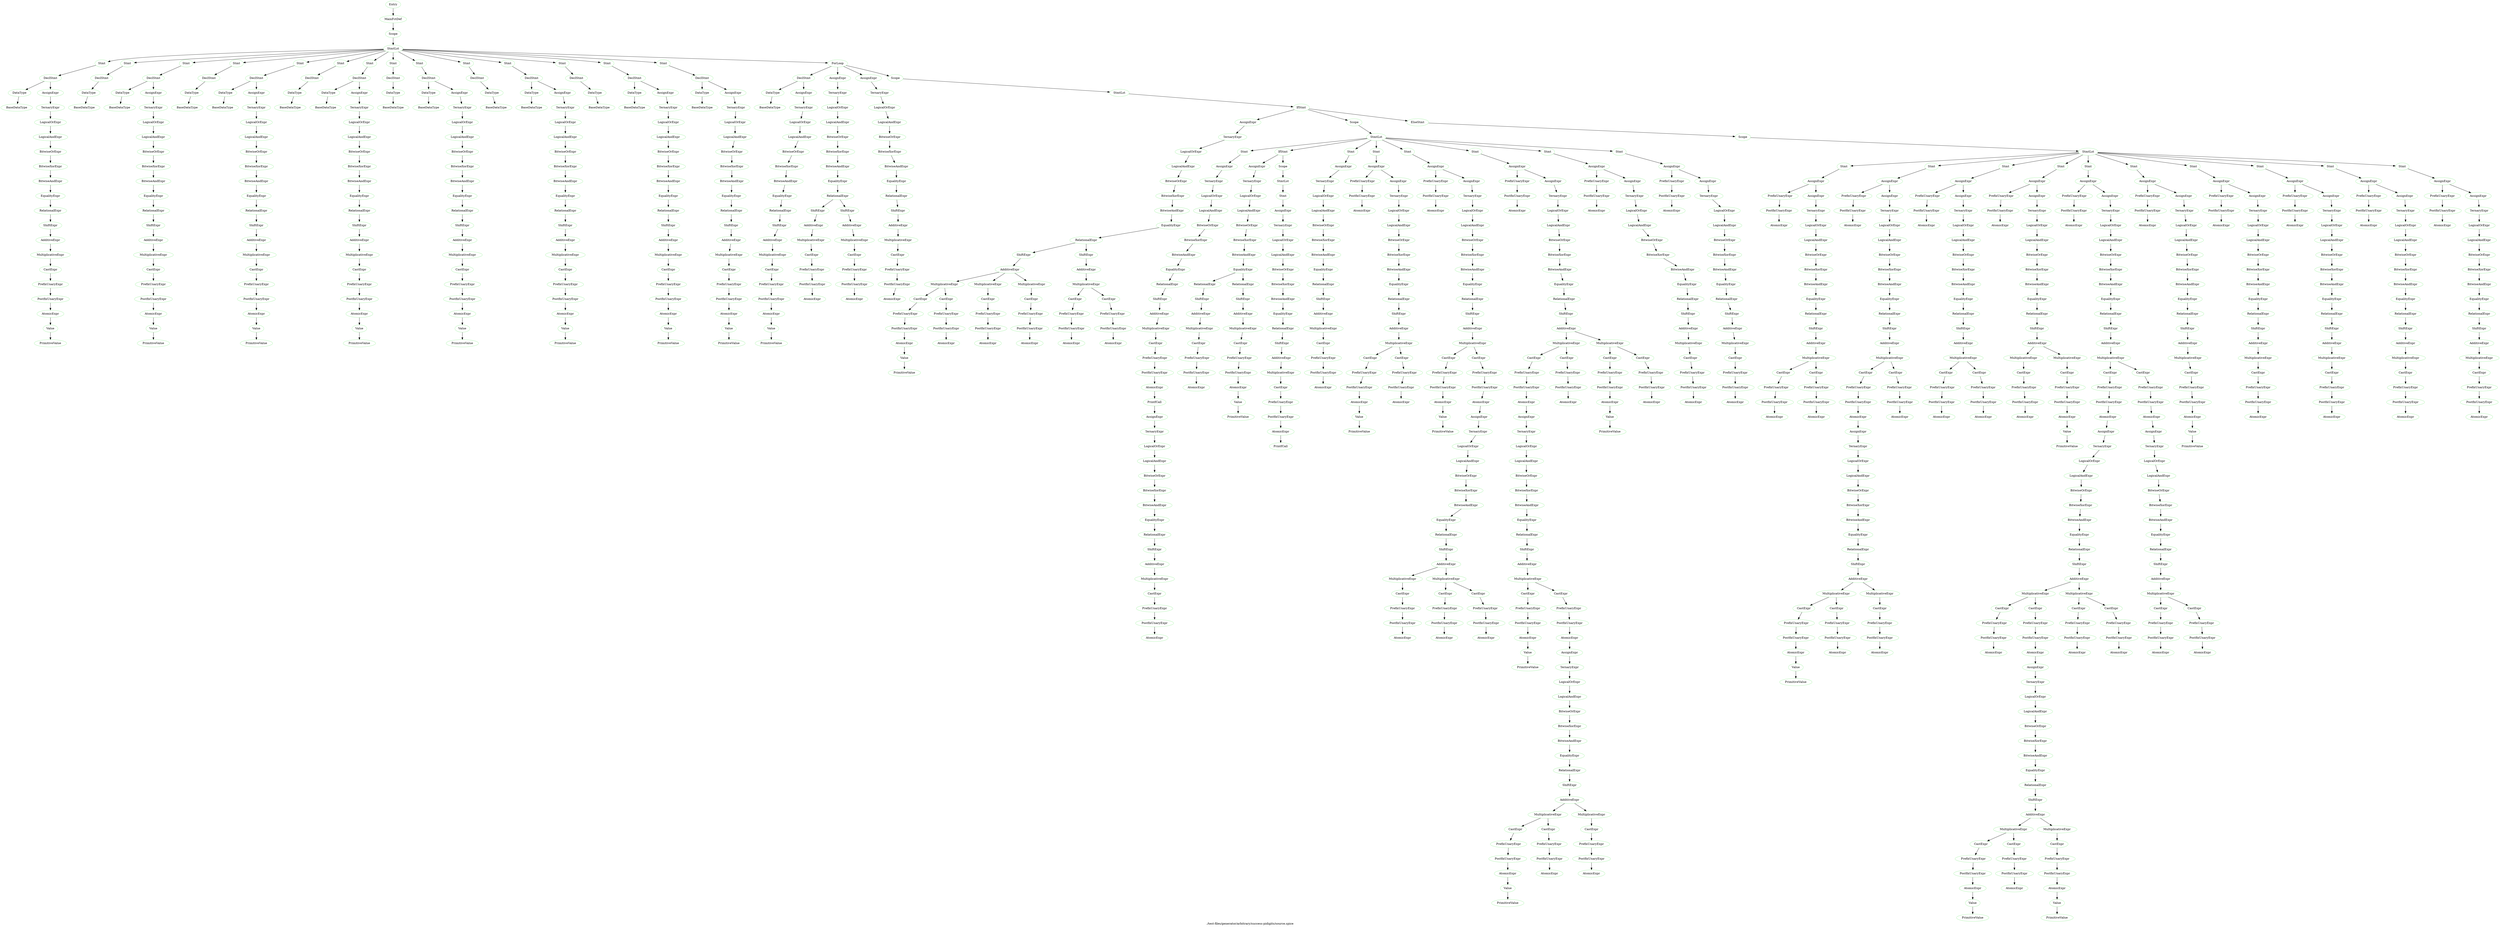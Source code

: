 digraph {
 rankdir="TB";
 label="./test-files/generator/arbitrary/success-pidigits/source.spice";
 L1C1_Entry [color="lightgreen",label="Entry"];
 L4C1_MainFctDef [color="lightgreen",label="MainFctDef"];
 L1C1_Entry -> L4C1_MainFctDef;
 L4C15_Scope [color="lightgreen",label="Scope"];
 L4C1_MainFctDef -> L4C15_Scope;
 L5C5_StmtLst [color="lightgreen",label="StmtLst"];
 L4C15_Scope -> L5C5_StmtLst;
 L5C5_Stmt [color="lightgreen",label="Stmt"];
 L5C5_StmtLst -> L5C5_Stmt;
 L5C5_DeclStmt [color="lightgreen",label="DeclStmt"];
 L5C5_Stmt -> L5C5_DeclStmt;
 L5C5_DataType [color="lightgreen",label="DataType"];
 L5C5_DeclStmt -> L5C5_DataType;
 L5C5_BaseDataType [color="lightgreen",label="BaseDataType"];
 L5C5_DataType -> L5C5_BaseDataType;
 L5C14_AssignExpr [color="lightgreen",label="AssignExpr"];
 L5C5_DeclStmt -> L5C14_AssignExpr;
 L5C14_TernaryExpr [color="lightgreen",label="TernaryExpr"];
 L5C14_AssignExpr -> L5C14_TernaryExpr;
 L5C14_LogicalOrExpr [color="lightgreen",label="LogicalOrExpr"];
 L5C14_TernaryExpr -> L5C14_LogicalOrExpr;
 L5C14_LogicalAndExpr [color="lightgreen",label="LogicalAndExpr"];
 L5C14_LogicalOrExpr -> L5C14_LogicalAndExpr;
 L5C14_BitwiseOrExpr [color="lightgreen",label="BitwiseOrExpr"];
 L5C14_LogicalAndExpr -> L5C14_BitwiseOrExpr;
 L5C14_BitwiseXorExpr [color="lightgreen",label="BitwiseXorExpr"];
 L5C14_BitwiseOrExpr -> L5C14_BitwiseXorExpr;
 L5C14_BitwiseAndExpr [color="lightgreen",label="BitwiseAndExpr"];
 L5C14_BitwiseXorExpr -> L5C14_BitwiseAndExpr;
 L5C14_EqualityExpr [color="lightgreen",label="EqualityExpr"];
 L5C14_BitwiseAndExpr -> L5C14_EqualityExpr;
 L5C14_RelationalExpr [color="lightgreen",label="RelationalExpr"];
 L5C14_EqualityExpr -> L5C14_RelationalExpr;
 L5C14_ShiftExpr [color="lightgreen",label="ShiftExpr"];
 L5C14_RelationalExpr -> L5C14_ShiftExpr;
 L5C14_AdditiveExpr [color="lightgreen",label="AdditiveExpr"];
 L5C14_ShiftExpr -> L5C14_AdditiveExpr;
 L5C14_MultiplicativeExpr [color="lightgreen",label="MultiplicativeExpr"];
 L5C14_AdditiveExpr -> L5C14_MultiplicativeExpr;
 L5C14_CastExpr [color="lightgreen",label="CastExpr"];
 L5C14_MultiplicativeExpr -> L5C14_CastExpr;
 L5C14_PrefixUnaryExpr [color="lightgreen",label="PrefixUnaryExpr"];
 L5C14_CastExpr -> L5C14_PrefixUnaryExpr;
 L5C14_PostfixUnaryExpr [color="lightgreen",label="PostfixUnaryExpr"];
 L5C14_PrefixUnaryExpr -> L5C14_PostfixUnaryExpr;
 L5C14_AtomicExpr [color="lightgreen",label="AtomicExpr"];
 L5C14_PostfixUnaryExpr -> L5C14_AtomicExpr;
 L5C14_Value [color="lightgreen",label="Value"];
 L5C14_AtomicExpr -> L5C14_Value;
 L5C14_PrimitiveValue [color="lightgreen",label="PrimitiveValue"];
 L5C14_Value -> L5C14_PrimitiveValue;
 L6C5_Stmt [color="lightgreen",label="Stmt"];
 L5C5_StmtLst -> L6C5_Stmt;
 L6C5_DeclStmt [color="lightgreen",label="DeclStmt"];
 L6C5_Stmt -> L6C5_DeclStmt;
 L6C5_DataType [color="lightgreen",label="DataType"];
 L6C5_DeclStmt -> L6C5_DataType;
 L6C5_BaseDataType [color="lightgreen",label="BaseDataType"];
 L6C5_DataType -> L6C5_BaseDataType;
 L7C5_Stmt [color="lightgreen",label="Stmt"];
 L5C5_StmtLst -> L7C5_Stmt;
 L7C5_DeclStmt [color="lightgreen",label="DeclStmt"];
 L7C5_Stmt -> L7C5_DeclStmt;
 L7C5_DataType [color="lightgreen",label="DataType"];
 L7C5_DeclStmt -> L7C5_DataType;
 L7C5_BaseDataType [color="lightgreen",label="BaseDataType"];
 L7C5_DataType -> L7C5_BaseDataType;
 L7C14_AssignExpr [color="lightgreen",label="AssignExpr"];
 L7C5_DeclStmt -> L7C14_AssignExpr;
 L7C14_TernaryExpr [color="lightgreen",label="TernaryExpr"];
 L7C14_AssignExpr -> L7C14_TernaryExpr;
 L7C14_LogicalOrExpr [color="lightgreen",label="LogicalOrExpr"];
 L7C14_TernaryExpr -> L7C14_LogicalOrExpr;
 L7C14_LogicalAndExpr [color="lightgreen",label="LogicalAndExpr"];
 L7C14_LogicalOrExpr -> L7C14_LogicalAndExpr;
 L7C14_BitwiseOrExpr [color="lightgreen",label="BitwiseOrExpr"];
 L7C14_LogicalAndExpr -> L7C14_BitwiseOrExpr;
 L7C14_BitwiseXorExpr [color="lightgreen",label="BitwiseXorExpr"];
 L7C14_BitwiseOrExpr -> L7C14_BitwiseXorExpr;
 L7C14_BitwiseAndExpr [color="lightgreen",label="BitwiseAndExpr"];
 L7C14_BitwiseXorExpr -> L7C14_BitwiseAndExpr;
 L7C14_EqualityExpr [color="lightgreen",label="EqualityExpr"];
 L7C14_BitwiseAndExpr -> L7C14_EqualityExpr;
 L7C14_RelationalExpr [color="lightgreen",label="RelationalExpr"];
 L7C14_EqualityExpr -> L7C14_RelationalExpr;
 L7C14_ShiftExpr [color="lightgreen",label="ShiftExpr"];
 L7C14_RelationalExpr -> L7C14_ShiftExpr;
 L7C14_AdditiveExpr [color="lightgreen",label="AdditiveExpr"];
 L7C14_ShiftExpr -> L7C14_AdditiveExpr;
 L7C14_MultiplicativeExpr [color="lightgreen",label="MultiplicativeExpr"];
 L7C14_AdditiveExpr -> L7C14_MultiplicativeExpr;
 L7C14_CastExpr [color="lightgreen",label="CastExpr"];
 L7C14_MultiplicativeExpr -> L7C14_CastExpr;
 L7C14_PrefixUnaryExpr [color="lightgreen",label="PrefixUnaryExpr"];
 L7C14_CastExpr -> L7C14_PrefixUnaryExpr;
 L7C14_PostfixUnaryExpr [color="lightgreen",label="PostfixUnaryExpr"];
 L7C14_PrefixUnaryExpr -> L7C14_PostfixUnaryExpr;
 L7C14_AtomicExpr [color="lightgreen",label="AtomicExpr"];
 L7C14_PostfixUnaryExpr -> L7C14_AtomicExpr;
 L7C14_Value [color="lightgreen",label="Value"];
 L7C14_AtomicExpr -> L7C14_Value;
 L7C14_PrimitiveValue [color="lightgreen",label="PrimitiveValue"];
 L7C14_Value -> L7C14_PrimitiveValue;
 L8C5_Stmt [color="lightgreen",label="Stmt"];
 L5C5_StmtLst -> L8C5_Stmt;
 L8C5_DeclStmt [color="lightgreen",label="DeclStmt"];
 L8C5_Stmt -> L8C5_DeclStmt;
 L8C5_DataType [color="lightgreen",label="DataType"];
 L8C5_DeclStmt -> L8C5_DataType;
 L8C5_BaseDataType [color="lightgreen",label="BaseDataType"];
 L8C5_DataType -> L8C5_BaseDataType;
 L9C5_Stmt [color="lightgreen",label="Stmt"];
 L5C5_StmtLst -> L9C5_Stmt;
 L9C5_DeclStmt [color="lightgreen",label="DeclStmt"];
 L9C5_Stmt -> L9C5_DeclStmt;
 L9C5_DataType [color="lightgreen",label="DataType"];
 L9C5_DeclStmt -> L9C5_DataType;
 L9C5_BaseDataType [color="lightgreen",label="BaseDataType"];
 L9C5_DataType -> L9C5_BaseDataType;
 L9C14_AssignExpr [color="lightgreen",label="AssignExpr"];
 L9C5_DeclStmt -> L9C14_AssignExpr;
 L9C14_TernaryExpr [color="lightgreen",label="TernaryExpr"];
 L9C14_AssignExpr -> L9C14_TernaryExpr;
 L9C14_LogicalOrExpr [color="lightgreen",label="LogicalOrExpr"];
 L9C14_TernaryExpr -> L9C14_LogicalOrExpr;
 L9C14_LogicalAndExpr [color="lightgreen",label="LogicalAndExpr"];
 L9C14_LogicalOrExpr -> L9C14_LogicalAndExpr;
 L9C14_BitwiseOrExpr [color="lightgreen",label="BitwiseOrExpr"];
 L9C14_LogicalAndExpr -> L9C14_BitwiseOrExpr;
 L9C14_BitwiseXorExpr [color="lightgreen",label="BitwiseXorExpr"];
 L9C14_BitwiseOrExpr -> L9C14_BitwiseXorExpr;
 L9C14_BitwiseAndExpr [color="lightgreen",label="BitwiseAndExpr"];
 L9C14_BitwiseXorExpr -> L9C14_BitwiseAndExpr;
 L9C14_EqualityExpr [color="lightgreen",label="EqualityExpr"];
 L9C14_BitwiseAndExpr -> L9C14_EqualityExpr;
 L9C14_RelationalExpr [color="lightgreen",label="RelationalExpr"];
 L9C14_EqualityExpr -> L9C14_RelationalExpr;
 L9C14_ShiftExpr [color="lightgreen",label="ShiftExpr"];
 L9C14_RelationalExpr -> L9C14_ShiftExpr;
 L9C14_AdditiveExpr [color="lightgreen",label="AdditiveExpr"];
 L9C14_ShiftExpr -> L9C14_AdditiveExpr;
 L9C14_MultiplicativeExpr [color="lightgreen",label="MultiplicativeExpr"];
 L9C14_AdditiveExpr -> L9C14_MultiplicativeExpr;
 L9C14_CastExpr [color="lightgreen",label="CastExpr"];
 L9C14_MultiplicativeExpr -> L9C14_CastExpr;
 L9C14_PrefixUnaryExpr [color="lightgreen",label="PrefixUnaryExpr"];
 L9C14_CastExpr -> L9C14_PrefixUnaryExpr;
 L9C14_PostfixUnaryExpr [color="lightgreen",label="PostfixUnaryExpr"];
 L9C14_PrefixUnaryExpr -> L9C14_PostfixUnaryExpr;
 L9C14_AtomicExpr [color="lightgreen",label="AtomicExpr"];
 L9C14_PostfixUnaryExpr -> L9C14_AtomicExpr;
 L9C14_Value [color="lightgreen",label="Value"];
 L9C14_AtomicExpr -> L9C14_Value;
 L9C14_PrimitiveValue [color="lightgreen",label="PrimitiveValue"];
 L9C14_Value -> L9C14_PrimitiveValue;
 L10C5_Stmt [color="lightgreen",label="Stmt"];
 L5C5_StmtLst -> L10C5_Stmt;
 L10C5_DeclStmt [color="lightgreen",label="DeclStmt"];
 L10C5_Stmt -> L10C5_DeclStmt;
 L10C5_DataType [color="lightgreen",label="DataType"];
 L10C5_DeclStmt -> L10C5_DataType;
 L10C5_BaseDataType [color="lightgreen",label="BaseDataType"];
 L10C5_DataType -> L10C5_BaseDataType;
 L11C5_Stmt [color="lightgreen",label="Stmt"];
 L5C5_StmtLst -> L11C5_Stmt;
 L11C5_DeclStmt [color="lightgreen",label="DeclStmt"];
 L11C5_Stmt -> L11C5_DeclStmt;
 L11C5_DataType [color="lightgreen",label="DataType"];
 L11C5_DeclStmt -> L11C5_DataType;
 L11C5_BaseDataType [color="lightgreen",label="BaseDataType"];
 L11C5_DataType -> L11C5_BaseDataType;
 L11C14_AssignExpr [color="lightgreen",label="AssignExpr"];
 L11C5_DeclStmt -> L11C14_AssignExpr;
 L11C14_TernaryExpr [color="lightgreen",label="TernaryExpr"];
 L11C14_AssignExpr -> L11C14_TernaryExpr;
 L11C14_LogicalOrExpr [color="lightgreen",label="LogicalOrExpr"];
 L11C14_TernaryExpr -> L11C14_LogicalOrExpr;
 L11C14_LogicalAndExpr [color="lightgreen",label="LogicalAndExpr"];
 L11C14_LogicalOrExpr -> L11C14_LogicalAndExpr;
 L11C14_BitwiseOrExpr [color="lightgreen",label="BitwiseOrExpr"];
 L11C14_LogicalAndExpr -> L11C14_BitwiseOrExpr;
 L11C14_BitwiseXorExpr [color="lightgreen",label="BitwiseXorExpr"];
 L11C14_BitwiseOrExpr -> L11C14_BitwiseXorExpr;
 L11C14_BitwiseAndExpr [color="lightgreen",label="BitwiseAndExpr"];
 L11C14_BitwiseXorExpr -> L11C14_BitwiseAndExpr;
 L11C14_EqualityExpr [color="lightgreen",label="EqualityExpr"];
 L11C14_BitwiseAndExpr -> L11C14_EqualityExpr;
 L11C14_RelationalExpr [color="lightgreen",label="RelationalExpr"];
 L11C14_EqualityExpr -> L11C14_RelationalExpr;
 L11C14_ShiftExpr [color="lightgreen",label="ShiftExpr"];
 L11C14_RelationalExpr -> L11C14_ShiftExpr;
 L11C14_AdditiveExpr [color="lightgreen",label="AdditiveExpr"];
 L11C14_ShiftExpr -> L11C14_AdditiveExpr;
 L11C14_MultiplicativeExpr [color="lightgreen",label="MultiplicativeExpr"];
 L11C14_AdditiveExpr -> L11C14_MultiplicativeExpr;
 L11C14_CastExpr [color="lightgreen",label="CastExpr"];
 L11C14_MultiplicativeExpr -> L11C14_CastExpr;
 L11C14_PrefixUnaryExpr [color="lightgreen",label="PrefixUnaryExpr"];
 L11C14_CastExpr -> L11C14_PrefixUnaryExpr;
 L11C14_PostfixUnaryExpr [color="lightgreen",label="PostfixUnaryExpr"];
 L11C14_PrefixUnaryExpr -> L11C14_PostfixUnaryExpr;
 L11C14_AtomicExpr [color="lightgreen",label="AtomicExpr"];
 L11C14_PostfixUnaryExpr -> L11C14_AtomicExpr;
 L11C14_Value [color="lightgreen",label="Value"];
 L11C14_AtomicExpr -> L11C14_Value;
 L11C14_PrimitiveValue [color="lightgreen",label="PrimitiveValue"];
 L11C14_Value -> L11C14_PrimitiveValue;
 L12C5_Stmt [color="lightgreen",label="Stmt"];
 L5C5_StmtLst -> L12C5_Stmt;
 L12C5_DeclStmt [color="lightgreen",label="DeclStmt"];
 L12C5_Stmt -> L12C5_DeclStmt;
 L12C5_DataType [color="lightgreen",label="DataType"];
 L12C5_DeclStmt -> L12C5_DataType;
 L12C5_BaseDataType [color="lightgreen",label="BaseDataType"];
 L12C5_DataType -> L12C5_BaseDataType;
 L13C5_Stmt [color="lightgreen",label="Stmt"];
 L5C5_StmtLst -> L13C5_Stmt;
 L13C5_DeclStmt [color="lightgreen",label="DeclStmt"];
 L13C5_Stmt -> L13C5_DeclStmt;
 L13C5_DataType [color="lightgreen",label="DataType"];
 L13C5_DeclStmt -> L13C5_DataType;
 L13C5_BaseDataType [color="lightgreen",label="BaseDataType"];
 L13C5_DataType -> L13C5_BaseDataType;
 L13C14_AssignExpr [color="lightgreen",label="AssignExpr"];
 L13C5_DeclStmt -> L13C14_AssignExpr;
 L13C14_TernaryExpr [color="lightgreen",label="TernaryExpr"];
 L13C14_AssignExpr -> L13C14_TernaryExpr;
 L13C14_LogicalOrExpr [color="lightgreen",label="LogicalOrExpr"];
 L13C14_TernaryExpr -> L13C14_LogicalOrExpr;
 L13C14_LogicalAndExpr [color="lightgreen",label="LogicalAndExpr"];
 L13C14_LogicalOrExpr -> L13C14_LogicalAndExpr;
 L13C14_BitwiseOrExpr [color="lightgreen",label="BitwiseOrExpr"];
 L13C14_LogicalAndExpr -> L13C14_BitwiseOrExpr;
 L13C14_BitwiseXorExpr [color="lightgreen",label="BitwiseXorExpr"];
 L13C14_BitwiseOrExpr -> L13C14_BitwiseXorExpr;
 L13C14_BitwiseAndExpr [color="lightgreen",label="BitwiseAndExpr"];
 L13C14_BitwiseXorExpr -> L13C14_BitwiseAndExpr;
 L13C14_EqualityExpr [color="lightgreen",label="EqualityExpr"];
 L13C14_BitwiseAndExpr -> L13C14_EqualityExpr;
 L13C14_RelationalExpr [color="lightgreen",label="RelationalExpr"];
 L13C14_EqualityExpr -> L13C14_RelationalExpr;
 L13C14_ShiftExpr [color="lightgreen",label="ShiftExpr"];
 L13C14_RelationalExpr -> L13C14_ShiftExpr;
 L13C14_AdditiveExpr [color="lightgreen",label="AdditiveExpr"];
 L13C14_ShiftExpr -> L13C14_AdditiveExpr;
 L13C14_MultiplicativeExpr [color="lightgreen",label="MultiplicativeExpr"];
 L13C14_AdditiveExpr -> L13C14_MultiplicativeExpr;
 L13C14_CastExpr [color="lightgreen",label="CastExpr"];
 L13C14_MultiplicativeExpr -> L13C14_CastExpr;
 L13C14_PrefixUnaryExpr [color="lightgreen",label="PrefixUnaryExpr"];
 L13C14_CastExpr -> L13C14_PrefixUnaryExpr;
 L13C14_PostfixUnaryExpr [color="lightgreen",label="PostfixUnaryExpr"];
 L13C14_PrefixUnaryExpr -> L13C14_PostfixUnaryExpr;
 L13C14_AtomicExpr [color="lightgreen",label="AtomicExpr"];
 L13C14_PostfixUnaryExpr -> L13C14_AtomicExpr;
 L13C14_Value [color="lightgreen",label="Value"];
 L13C14_AtomicExpr -> L13C14_Value;
 L13C14_PrimitiveValue [color="lightgreen",label="PrimitiveValue"];
 L13C14_Value -> L13C14_PrimitiveValue;
 L14C5_Stmt [color="lightgreen",label="Stmt"];
 L5C5_StmtLst -> L14C5_Stmt;
 L14C5_DeclStmt [color="lightgreen",label="DeclStmt"];
 L14C5_Stmt -> L14C5_DeclStmt;
 L14C5_DataType [color="lightgreen",label="DataType"];
 L14C5_DeclStmt -> L14C5_DataType;
 L14C5_BaseDataType [color="lightgreen",label="BaseDataType"];
 L14C5_DataType -> L14C5_BaseDataType;
 L15C5_Stmt [color="lightgreen",label="Stmt"];
 L5C5_StmtLst -> L15C5_Stmt;
 L15C5_DeclStmt [color="lightgreen",label="DeclStmt"];
 L15C5_Stmt -> L15C5_DeclStmt;
 L15C5_DataType [color="lightgreen",label="DataType"];
 L15C5_DeclStmt -> L15C5_DataType;
 L15C5_BaseDataType [color="lightgreen",label="BaseDataType"];
 L15C5_DataType -> L15C5_BaseDataType;
 L15C14_AssignExpr [color="lightgreen",label="AssignExpr"];
 L15C5_DeclStmt -> L15C14_AssignExpr;
 L15C14_TernaryExpr [color="lightgreen",label="TernaryExpr"];
 L15C14_AssignExpr -> L15C14_TernaryExpr;
 L15C14_LogicalOrExpr [color="lightgreen",label="LogicalOrExpr"];
 L15C14_TernaryExpr -> L15C14_LogicalOrExpr;
 L15C14_LogicalAndExpr [color="lightgreen",label="LogicalAndExpr"];
 L15C14_LogicalOrExpr -> L15C14_LogicalAndExpr;
 L15C14_BitwiseOrExpr [color="lightgreen",label="BitwiseOrExpr"];
 L15C14_LogicalAndExpr -> L15C14_BitwiseOrExpr;
 L15C14_BitwiseXorExpr [color="lightgreen",label="BitwiseXorExpr"];
 L15C14_BitwiseOrExpr -> L15C14_BitwiseXorExpr;
 L15C14_BitwiseAndExpr [color="lightgreen",label="BitwiseAndExpr"];
 L15C14_BitwiseXorExpr -> L15C14_BitwiseAndExpr;
 L15C14_EqualityExpr [color="lightgreen",label="EqualityExpr"];
 L15C14_BitwiseAndExpr -> L15C14_EqualityExpr;
 L15C14_RelationalExpr [color="lightgreen",label="RelationalExpr"];
 L15C14_EqualityExpr -> L15C14_RelationalExpr;
 L15C14_ShiftExpr [color="lightgreen",label="ShiftExpr"];
 L15C14_RelationalExpr -> L15C14_ShiftExpr;
 L15C14_AdditiveExpr [color="lightgreen",label="AdditiveExpr"];
 L15C14_ShiftExpr -> L15C14_AdditiveExpr;
 L15C14_MultiplicativeExpr [color="lightgreen",label="MultiplicativeExpr"];
 L15C14_AdditiveExpr -> L15C14_MultiplicativeExpr;
 L15C14_CastExpr [color="lightgreen",label="CastExpr"];
 L15C14_MultiplicativeExpr -> L15C14_CastExpr;
 L15C14_PrefixUnaryExpr [color="lightgreen",label="PrefixUnaryExpr"];
 L15C14_CastExpr -> L15C14_PrefixUnaryExpr;
 L15C14_PostfixUnaryExpr [color="lightgreen",label="PostfixUnaryExpr"];
 L15C14_PrefixUnaryExpr -> L15C14_PostfixUnaryExpr;
 L15C14_AtomicExpr [color="lightgreen",label="AtomicExpr"];
 L15C14_PostfixUnaryExpr -> L15C14_AtomicExpr;
 L15C14_Value [color="lightgreen",label="Value"];
 L15C14_AtomicExpr -> L15C14_Value;
 L15C14_PrimitiveValue [color="lightgreen",label="PrimitiveValue"];
 L15C14_Value -> L15C14_PrimitiveValue;
 L16C5_Stmt [color="lightgreen",label="Stmt"];
 L5C5_StmtLst -> L16C5_Stmt;
 L16C5_DeclStmt [color="lightgreen",label="DeclStmt"];
 L16C5_Stmt -> L16C5_DeclStmt;
 L16C5_DataType [color="lightgreen",label="DataType"];
 L16C5_DeclStmt -> L16C5_DataType;
 L16C5_BaseDataType [color="lightgreen",label="BaseDataType"];
 L16C5_DataType -> L16C5_BaseDataType;
 L18C5_Stmt [color="lightgreen",label="Stmt"];
 L5C5_StmtLst -> L18C5_Stmt;
 L18C5_DeclStmt [color="lightgreen",label="DeclStmt"];
 L18C5_Stmt -> L18C5_DeclStmt;
 L18C5_DataType [color="lightgreen",label="DataType"];
 L18C5_DeclStmt -> L18C5_DataType;
 L18C5_BaseDataType [color="lightgreen",label="BaseDataType"];
 L18C5_DataType -> L18C5_BaseDataType;
 L18C22_AssignExpr [color="lightgreen",label="AssignExpr"];
 L18C5_DeclStmt -> L18C22_AssignExpr;
 L18C22_TernaryExpr [color="lightgreen",label="TernaryExpr"];
 L18C22_AssignExpr -> L18C22_TernaryExpr;
 L18C22_LogicalOrExpr [color="lightgreen",label="LogicalOrExpr"];
 L18C22_TernaryExpr -> L18C22_LogicalOrExpr;
 L18C22_LogicalAndExpr [color="lightgreen",label="LogicalAndExpr"];
 L18C22_LogicalOrExpr -> L18C22_LogicalAndExpr;
 L18C22_BitwiseOrExpr [color="lightgreen",label="BitwiseOrExpr"];
 L18C22_LogicalAndExpr -> L18C22_BitwiseOrExpr;
 L18C22_BitwiseXorExpr [color="lightgreen",label="BitwiseXorExpr"];
 L18C22_BitwiseOrExpr -> L18C22_BitwiseXorExpr;
 L18C22_BitwiseAndExpr [color="lightgreen",label="BitwiseAndExpr"];
 L18C22_BitwiseXorExpr -> L18C22_BitwiseAndExpr;
 L18C22_EqualityExpr [color="lightgreen",label="EqualityExpr"];
 L18C22_BitwiseAndExpr -> L18C22_EqualityExpr;
 L18C22_RelationalExpr [color="lightgreen",label="RelationalExpr"];
 L18C22_EqualityExpr -> L18C22_RelationalExpr;
 L18C22_ShiftExpr [color="lightgreen",label="ShiftExpr"];
 L18C22_RelationalExpr -> L18C22_ShiftExpr;
 L18C22_AdditiveExpr [color="lightgreen",label="AdditiveExpr"];
 L18C22_ShiftExpr -> L18C22_AdditiveExpr;
 L18C22_MultiplicativeExpr [color="lightgreen",label="MultiplicativeExpr"];
 L18C22_AdditiveExpr -> L18C22_MultiplicativeExpr;
 L18C22_CastExpr [color="lightgreen",label="CastExpr"];
 L18C22_MultiplicativeExpr -> L18C22_CastExpr;
 L18C22_PrefixUnaryExpr [color="lightgreen",label="PrefixUnaryExpr"];
 L18C22_CastExpr -> L18C22_PrefixUnaryExpr;
 L18C22_PostfixUnaryExpr [color="lightgreen",label="PostfixUnaryExpr"];
 L18C22_PrefixUnaryExpr -> L18C22_PostfixUnaryExpr;
 L18C22_AtomicExpr [color="lightgreen",label="AtomicExpr"];
 L18C22_PostfixUnaryExpr -> L18C22_AtomicExpr;
 L18C22_Value [color="lightgreen",label="Value"];
 L18C22_AtomicExpr -> L18C22_Value;
 L18C22_PrimitiveValue [color="lightgreen",label="PrimitiveValue"];
 L18C22_Value -> L18C22_PrimitiveValue;
 L19C5_Stmt [color="lightgreen",label="Stmt"];
 L5C5_StmtLst -> L19C5_Stmt;
 L19C5_DeclStmt [color="lightgreen",label="DeclStmt"];
 L19C5_Stmt -> L19C5_DeclStmt;
 L19C5_DataType [color="lightgreen",label="DataType"];
 L19C5_DeclStmt -> L19C5_DataType;
 L19C5_BaseDataType [color="lightgreen",label="BaseDataType"];
 L19C5_DataType -> L19C5_BaseDataType;
 L19C25_AssignExpr [color="lightgreen",label="AssignExpr"];
 L19C5_DeclStmt -> L19C25_AssignExpr;
 L19C25_TernaryExpr [color="lightgreen",label="TernaryExpr"];
 L19C25_AssignExpr -> L19C25_TernaryExpr;
 L19C25_LogicalOrExpr [color="lightgreen",label="LogicalOrExpr"];
 L19C25_TernaryExpr -> L19C25_LogicalOrExpr;
 L19C25_LogicalAndExpr [color="lightgreen",label="LogicalAndExpr"];
 L19C25_LogicalOrExpr -> L19C25_LogicalAndExpr;
 L19C25_BitwiseOrExpr [color="lightgreen",label="BitwiseOrExpr"];
 L19C25_LogicalAndExpr -> L19C25_BitwiseOrExpr;
 L19C25_BitwiseXorExpr [color="lightgreen",label="BitwiseXorExpr"];
 L19C25_BitwiseOrExpr -> L19C25_BitwiseXorExpr;
 L19C25_BitwiseAndExpr [color="lightgreen",label="BitwiseAndExpr"];
 L19C25_BitwiseXorExpr -> L19C25_BitwiseAndExpr;
 L19C25_EqualityExpr [color="lightgreen",label="EqualityExpr"];
 L19C25_BitwiseAndExpr -> L19C25_EqualityExpr;
 L19C25_RelationalExpr [color="lightgreen",label="RelationalExpr"];
 L19C25_EqualityExpr -> L19C25_RelationalExpr;
 L19C25_ShiftExpr [color="lightgreen",label="ShiftExpr"];
 L19C25_RelationalExpr -> L19C25_ShiftExpr;
 L19C25_AdditiveExpr [color="lightgreen",label="AdditiveExpr"];
 L19C25_ShiftExpr -> L19C25_AdditiveExpr;
 L19C25_MultiplicativeExpr [color="lightgreen",label="MultiplicativeExpr"];
 L19C25_AdditiveExpr -> L19C25_MultiplicativeExpr;
 L19C25_CastExpr [color="lightgreen",label="CastExpr"];
 L19C25_MultiplicativeExpr -> L19C25_CastExpr;
 L19C25_PrefixUnaryExpr [color="lightgreen",label="PrefixUnaryExpr"];
 L19C25_CastExpr -> L19C25_PrefixUnaryExpr;
 L19C25_PostfixUnaryExpr [color="lightgreen",label="PostfixUnaryExpr"];
 L19C25_PrefixUnaryExpr -> L19C25_PostfixUnaryExpr;
 L19C25_AtomicExpr [color="lightgreen",label="AtomicExpr"];
 L19C25_PostfixUnaryExpr -> L19C25_AtomicExpr;
 L19C25_Value [color="lightgreen",label="Value"];
 L19C25_AtomicExpr -> L19C25_Value;
 L19C25_PrimitiveValue [color="lightgreen",label="PrimitiveValue"];
 L19C25_Value -> L19C25_PrimitiveValue;
 L21C5_ForLoop [color="lightgreen",label="ForLoop"];
 L5C5_StmtLst -> L21C5_ForLoop;
 L21C9_DeclStmt [color="lightgreen",label="DeclStmt"];
 L21C5_ForLoop -> L21C9_DeclStmt;
 L21C9_DataType [color="lightgreen",label="DataType"];
 L21C9_DeclStmt -> L21C9_DataType;
 L21C9_BaseDataType [color="lightgreen",label="BaseDataType"];
 L21C9_DataType -> L21C9_BaseDataType;
 L21C17_AssignExpr [color="lightgreen",label="AssignExpr"];
 L21C9_DeclStmt -> L21C17_AssignExpr;
 L21C17_TernaryExpr [color="lightgreen",label="TernaryExpr"];
 L21C17_AssignExpr -> L21C17_TernaryExpr;
 L21C17_LogicalOrExpr [color="lightgreen",label="LogicalOrExpr"];
 L21C17_TernaryExpr -> L21C17_LogicalOrExpr;
 L21C17_LogicalAndExpr [color="lightgreen",label="LogicalAndExpr"];
 L21C17_LogicalOrExpr -> L21C17_LogicalAndExpr;
 L21C17_BitwiseOrExpr [color="lightgreen",label="BitwiseOrExpr"];
 L21C17_LogicalAndExpr -> L21C17_BitwiseOrExpr;
 L21C17_BitwiseXorExpr [color="lightgreen",label="BitwiseXorExpr"];
 L21C17_BitwiseOrExpr -> L21C17_BitwiseXorExpr;
 L21C17_BitwiseAndExpr [color="lightgreen",label="BitwiseAndExpr"];
 L21C17_BitwiseXorExpr -> L21C17_BitwiseAndExpr;
 L21C17_EqualityExpr [color="lightgreen",label="EqualityExpr"];
 L21C17_BitwiseAndExpr -> L21C17_EqualityExpr;
 L21C17_RelationalExpr [color="lightgreen",label="RelationalExpr"];
 L21C17_EqualityExpr -> L21C17_RelationalExpr;
 L21C17_ShiftExpr [color="lightgreen",label="ShiftExpr"];
 L21C17_RelationalExpr -> L21C17_ShiftExpr;
 L21C17_AdditiveExpr [color="lightgreen",label="AdditiveExpr"];
 L21C17_ShiftExpr -> L21C17_AdditiveExpr;
 L21C17_MultiplicativeExpr [color="lightgreen",label="MultiplicativeExpr"];
 L21C17_AdditiveExpr -> L21C17_MultiplicativeExpr;
 L21C17_CastExpr [color="lightgreen",label="CastExpr"];
 L21C17_MultiplicativeExpr -> L21C17_CastExpr;
 L21C17_PrefixUnaryExpr [color="lightgreen",label="PrefixUnaryExpr"];
 L21C17_CastExpr -> L21C17_PrefixUnaryExpr;
 L21C17_PostfixUnaryExpr [color="lightgreen",label="PostfixUnaryExpr"];
 L21C17_PrefixUnaryExpr -> L21C17_PostfixUnaryExpr;
 L21C17_AtomicExpr [color="lightgreen",label="AtomicExpr"];
 L21C17_PostfixUnaryExpr -> L21C17_AtomicExpr;
 L21C17_Value [color="lightgreen",label="Value"];
 L21C17_AtomicExpr -> L21C17_Value;
 L21C17_PrimitiveValue [color="lightgreen",label="PrimitiveValue"];
 L21C17_Value -> L21C17_PrimitiveValue;
 L21C20_AssignExpr [color="lightgreen",label="AssignExpr"];
 L21C5_ForLoop -> L21C20_AssignExpr;
 L21C20_TernaryExpr [color="lightgreen",label="TernaryExpr"];
 L21C20_AssignExpr -> L21C20_TernaryExpr;
 L21C20_LogicalOrExpr [color="lightgreen",label="LogicalOrExpr"];
 L21C20_TernaryExpr -> L21C20_LogicalOrExpr;
 L21C20_LogicalAndExpr [color="lightgreen",label="LogicalAndExpr"];
 L21C20_LogicalOrExpr -> L21C20_LogicalAndExpr;
 L21C20_BitwiseOrExpr [color="lightgreen",label="BitwiseOrExpr"];
 L21C20_LogicalAndExpr -> L21C20_BitwiseOrExpr;
 L21C20_BitwiseXorExpr [color="lightgreen",label="BitwiseXorExpr"];
 L21C20_BitwiseOrExpr -> L21C20_BitwiseXorExpr;
 L21C20_BitwiseAndExpr [color="lightgreen",label="BitwiseAndExpr"];
 L21C20_BitwiseXorExpr -> L21C20_BitwiseAndExpr;
 L21C20_EqualityExpr [color="lightgreen",label="EqualityExpr"];
 L21C20_BitwiseAndExpr -> L21C20_EqualityExpr;
 L21C20_RelationalExpr [color="lightgreen",label="RelationalExpr"];
 L21C20_EqualityExpr -> L21C20_RelationalExpr;
 L21C20_ShiftExpr [color="lightgreen",label="ShiftExpr"];
 L21C20_RelationalExpr -> L21C20_ShiftExpr;
 L21C20_AdditiveExpr [color="lightgreen",label="AdditiveExpr"];
 L21C20_ShiftExpr -> L21C20_AdditiveExpr;
 L21C20_MultiplicativeExpr [color="lightgreen",label="MultiplicativeExpr"];
 L21C20_AdditiveExpr -> L21C20_MultiplicativeExpr;
 L21C20_CastExpr [color="lightgreen",label="CastExpr"];
 L21C20_MultiplicativeExpr -> L21C20_CastExpr;
 L21C20_PrefixUnaryExpr [color="lightgreen",label="PrefixUnaryExpr"];
 L21C20_CastExpr -> L21C20_PrefixUnaryExpr;
 L21C20_PostfixUnaryExpr [color="lightgreen",label="PostfixUnaryExpr"];
 L21C20_PrefixUnaryExpr -> L21C20_PostfixUnaryExpr;
 L21C20_AtomicExpr [color="lightgreen",label="AtomicExpr"];
 L21C20_PostfixUnaryExpr -> L21C20_AtomicExpr;
 L21C24_ShiftExpr [color="lightgreen",label="ShiftExpr"];
 L21C20_RelationalExpr -> L21C24_ShiftExpr;
 L21C24_AdditiveExpr [color="lightgreen",label="AdditiveExpr"];
 L21C24_ShiftExpr -> L21C24_AdditiveExpr;
 L21C24_MultiplicativeExpr [color="lightgreen",label="MultiplicativeExpr"];
 L21C24_AdditiveExpr -> L21C24_MultiplicativeExpr;
 L21C24_CastExpr [color="lightgreen",label="CastExpr"];
 L21C24_MultiplicativeExpr -> L21C24_CastExpr;
 L21C24_PrefixUnaryExpr [color="lightgreen",label="PrefixUnaryExpr"];
 L21C24_CastExpr -> L21C24_PrefixUnaryExpr;
 L21C24_PostfixUnaryExpr [color="lightgreen",label="PostfixUnaryExpr"];
 L21C24_PrefixUnaryExpr -> L21C24_PostfixUnaryExpr;
 L21C24_AtomicExpr [color="lightgreen",label="AtomicExpr"];
 L21C24_PostfixUnaryExpr -> L21C24_AtomicExpr;
 L21C36_AssignExpr [color="lightgreen",label="AssignExpr"];
 L21C5_ForLoop -> L21C36_AssignExpr;
 L21C36_TernaryExpr [color="lightgreen",label="TernaryExpr"];
 L21C36_AssignExpr -> L21C36_TernaryExpr;
 L21C36_LogicalOrExpr [color="lightgreen",label="LogicalOrExpr"];
 L21C36_TernaryExpr -> L21C36_LogicalOrExpr;
 L21C36_LogicalAndExpr [color="lightgreen",label="LogicalAndExpr"];
 L21C36_LogicalOrExpr -> L21C36_LogicalAndExpr;
 L21C36_BitwiseOrExpr [color="lightgreen",label="BitwiseOrExpr"];
 L21C36_LogicalAndExpr -> L21C36_BitwiseOrExpr;
 L21C36_BitwiseXorExpr [color="lightgreen",label="BitwiseXorExpr"];
 L21C36_BitwiseOrExpr -> L21C36_BitwiseXorExpr;
 L21C36_BitwiseAndExpr [color="lightgreen",label="BitwiseAndExpr"];
 L21C36_BitwiseXorExpr -> L21C36_BitwiseAndExpr;
 L21C36_EqualityExpr [color="lightgreen",label="EqualityExpr"];
 L21C36_BitwiseAndExpr -> L21C36_EqualityExpr;
 L21C36_RelationalExpr [color="lightgreen",label="RelationalExpr"];
 L21C36_EqualityExpr -> L21C36_RelationalExpr;
 L21C36_ShiftExpr [color="lightgreen",label="ShiftExpr"];
 L21C36_RelationalExpr -> L21C36_ShiftExpr;
 L21C36_AdditiveExpr [color="lightgreen",label="AdditiveExpr"];
 L21C36_ShiftExpr -> L21C36_AdditiveExpr;
 L21C36_MultiplicativeExpr [color="lightgreen",label="MultiplicativeExpr"];
 L21C36_AdditiveExpr -> L21C36_MultiplicativeExpr;
 L21C36_CastExpr [color="lightgreen",label="CastExpr"];
 L21C36_MultiplicativeExpr -> L21C36_CastExpr;
 L21C36_PrefixUnaryExpr [color="lightgreen",label="PrefixUnaryExpr"];
 L21C36_CastExpr -> L21C36_PrefixUnaryExpr;
 L21C36_PostfixUnaryExpr [color="lightgreen",label="PostfixUnaryExpr"];
 L21C36_PrefixUnaryExpr -> L21C36_PostfixUnaryExpr;
 L21C36_AtomicExpr [color="lightgreen",label="AtomicExpr"];
 L21C36_PostfixUnaryExpr -> L21C36_AtomicExpr;
 L21C40_Scope [color="lightgreen",label="Scope"];
 L21C5_ForLoop -> L21C40_Scope;
 L22C9_StmtLst [color="lightgreen",label="StmtLst"];
 L21C40_Scope -> L22C9_StmtLst;
 L22C9_IfStmt [color="lightgreen",label="IfStmt"];
 L22C9_StmtLst -> L22C9_IfStmt;
 L22C12_AssignExpr [color="lightgreen",label="AssignExpr"];
 L22C9_IfStmt -> L22C12_AssignExpr;
 L22C12_TernaryExpr [color="lightgreen",label="TernaryExpr"];
 L22C12_AssignExpr -> L22C12_TernaryExpr;
 L22C12_LogicalOrExpr [color="lightgreen",label="LogicalOrExpr"];
 L22C12_TernaryExpr -> L22C12_LogicalOrExpr;
 L22C12_LogicalAndExpr [color="lightgreen",label="LogicalAndExpr"];
 L22C12_LogicalOrExpr -> L22C12_LogicalAndExpr;
 L22C12_BitwiseOrExpr [color="lightgreen",label="BitwiseOrExpr"];
 L22C12_LogicalAndExpr -> L22C12_BitwiseOrExpr;
 L22C12_BitwiseXorExpr [color="lightgreen",label="BitwiseXorExpr"];
 L22C12_BitwiseOrExpr -> L22C12_BitwiseXorExpr;
 L22C12_BitwiseAndExpr [color="lightgreen",label="BitwiseAndExpr"];
 L22C12_BitwiseXorExpr -> L22C12_BitwiseAndExpr;
 L22C12_EqualityExpr [color="lightgreen",label="EqualityExpr"];
 L22C12_BitwiseAndExpr -> L22C12_EqualityExpr;
 L22C12_RelationalExpr [color="lightgreen",label="RelationalExpr"];
 L22C12_EqualityExpr -> L22C12_RelationalExpr;
 L22C12_ShiftExpr [color="lightgreen",label="ShiftExpr"];
 L22C12_RelationalExpr -> L22C12_ShiftExpr;
 L22C12_AdditiveExpr [color="lightgreen",label="AdditiveExpr"];
 L22C12_ShiftExpr -> L22C12_AdditiveExpr;
 L22C12_MultiplicativeExpr [color="lightgreen",label="MultiplicativeExpr"];
 L22C12_AdditiveExpr -> L22C12_MultiplicativeExpr;
 L22C12_CastExpr [color="lightgreen",label="CastExpr"];
 L22C12_MultiplicativeExpr -> L22C12_CastExpr;
 L22C12_PrefixUnaryExpr [color="lightgreen",label="PrefixUnaryExpr"];
 L22C12_CastExpr -> L22C12_PrefixUnaryExpr;
 L22C12_PostfixUnaryExpr [color="lightgreen",label="PostfixUnaryExpr"];
 L22C12_PrefixUnaryExpr -> L22C12_PostfixUnaryExpr;
 L22C12_AtomicExpr [color="lightgreen",label="AtomicExpr"];
 L22C12_PostfixUnaryExpr -> L22C12_AtomicExpr;
 L22C12_Value [color="lightgreen",label="Value"];
 L22C12_AtomicExpr -> L22C12_Value;
 L22C12_PrimitiveValue [color="lightgreen",label="PrimitiveValue"];
 L22C12_Value -> L22C12_PrimitiveValue;
 L22C17_CastExpr [color="lightgreen",label="CastExpr"];
 L22C12_MultiplicativeExpr -> L22C17_CastExpr;
 L22C17_PrefixUnaryExpr [color="lightgreen",label="PrefixUnaryExpr"];
 L22C17_CastExpr -> L22C17_PrefixUnaryExpr;
 L22C17_PostfixUnaryExpr [color="lightgreen",label="PostfixUnaryExpr"];
 L22C17_PrefixUnaryExpr -> L22C17_PostfixUnaryExpr;
 L22C17_AtomicExpr [color="lightgreen",label="AtomicExpr"];
 L22C17_PostfixUnaryExpr -> L22C17_AtomicExpr;
 L22C21_MultiplicativeExpr [color="lightgreen",label="MultiplicativeExpr"];
 L22C12_AdditiveExpr -> L22C21_MultiplicativeExpr;
 L22C21_CastExpr [color="lightgreen",label="CastExpr"];
 L22C21_MultiplicativeExpr -> L22C21_CastExpr;
 L22C21_PrefixUnaryExpr [color="lightgreen",label="PrefixUnaryExpr"];
 L22C21_CastExpr -> L22C21_PrefixUnaryExpr;
 L22C21_PostfixUnaryExpr [color="lightgreen",label="PostfixUnaryExpr"];
 L22C21_PrefixUnaryExpr -> L22C21_PostfixUnaryExpr;
 L22C21_AtomicExpr [color="lightgreen",label="AtomicExpr"];
 L22C21_PostfixUnaryExpr -> L22C21_AtomicExpr;
 L22C25_MultiplicativeExpr [color="lightgreen",label="MultiplicativeExpr"];
 L22C12_AdditiveExpr -> L22C25_MultiplicativeExpr;
 L22C25_CastExpr [color="lightgreen",label="CastExpr"];
 L22C25_MultiplicativeExpr -> L22C25_CastExpr;
 L22C25_PrefixUnaryExpr [color="lightgreen",label="PrefixUnaryExpr"];
 L22C25_CastExpr -> L22C25_PrefixUnaryExpr;
 L22C25_PostfixUnaryExpr [color="lightgreen",label="PostfixUnaryExpr"];
 L22C25_PrefixUnaryExpr -> L22C25_PostfixUnaryExpr;
 L22C25_AtomicExpr [color="lightgreen",label="AtomicExpr"];
 L22C25_PostfixUnaryExpr -> L22C25_AtomicExpr;
 L22C29_ShiftExpr [color="lightgreen",label="ShiftExpr"];
 L22C12_RelationalExpr -> L22C29_ShiftExpr;
 L22C29_AdditiveExpr [color="lightgreen",label="AdditiveExpr"];
 L22C29_ShiftExpr -> L22C29_AdditiveExpr;
 L22C29_MultiplicativeExpr [color="lightgreen",label="MultiplicativeExpr"];
 L22C29_AdditiveExpr -> L22C29_MultiplicativeExpr;
 L22C29_CastExpr [color="lightgreen",label="CastExpr"];
 L22C29_MultiplicativeExpr -> L22C29_CastExpr;
 L22C29_PrefixUnaryExpr [color="lightgreen",label="PrefixUnaryExpr"];
 L22C29_CastExpr -> L22C29_PrefixUnaryExpr;
 L22C29_PostfixUnaryExpr [color="lightgreen",label="PostfixUnaryExpr"];
 L22C29_PrefixUnaryExpr -> L22C29_PostfixUnaryExpr;
 L22C29_AtomicExpr [color="lightgreen",label="AtomicExpr"];
 L22C29_PostfixUnaryExpr -> L22C29_AtomicExpr;
 L22C33_CastExpr [color="lightgreen",label="CastExpr"];
 L22C29_MultiplicativeExpr -> L22C33_CastExpr;
 L22C33_PrefixUnaryExpr [color="lightgreen",label="PrefixUnaryExpr"];
 L22C33_CastExpr -> L22C33_PrefixUnaryExpr;
 L22C33_PostfixUnaryExpr [color="lightgreen",label="PostfixUnaryExpr"];
 L22C33_PrefixUnaryExpr -> L22C33_PostfixUnaryExpr;
 L22C33_AtomicExpr [color="lightgreen",label="AtomicExpr"];
 L22C33_PostfixUnaryExpr -> L22C33_AtomicExpr;
 L22C35_Scope [color="lightgreen",label="Scope"];
 L22C9_IfStmt -> L22C35_Scope;
 L23C13_StmtLst [color="lightgreen",label="StmtLst"];
 L22C35_Scope -> L23C13_StmtLst;
 L23C13_Stmt [color="lightgreen",label="Stmt"];
 L23C13_StmtLst -> L23C13_Stmt;
 L23C13_AssignExpr [color="lightgreen",label="AssignExpr"];
 L23C13_Stmt -> L23C13_AssignExpr;
 L23C13_TernaryExpr [color="lightgreen",label="TernaryExpr"];
 L23C13_AssignExpr -> L23C13_TernaryExpr;
 L23C13_LogicalOrExpr [color="lightgreen",label="LogicalOrExpr"];
 L23C13_TernaryExpr -> L23C13_LogicalOrExpr;
 L23C13_LogicalAndExpr [color="lightgreen",label="LogicalAndExpr"];
 L23C13_LogicalOrExpr -> L23C13_LogicalAndExpr;
 L23C13_BitwiseOrExpr [color="lightgreen",label="BitwiseOrExpr"];
 L23C13_LogicalAndExpr -> L23C13_BitwiseOrExpr;
 L23C13_BitwiseXorExpr [color="lightgreen",label="BitwiseXorExpr"];
 L23C13_BitwiseOrExpr -> L23C13_BitwiseXorExpr;
 L23C13_BitwiseAndExpr [color="lightgreen",label="BitwiseAndExpr"];
 L23C13_BitwiseXorExpr -> L23C13_BitwiseAndExpr;
 L23C13_EqualityExpr [color="lightgreen",label="EqualityExpr"];
 L23C13_BitwiseAndExpr -> L23C13_EqualityExpr;
 L23C13_RelationalExpr [color="lightgreen",label="RelationalExpr"];
 L23C13_EqualityExpr -> L23C13_RelationalExpr;
 L23C13_ShiftExpr [color="lightgreen",label="ShiftExpr"];
 L23C13_RelationalExpr -> L23C13_ShiftExpr;
 L23C13_AdditiveExpr [color="lightgreen",label="AdditiveExpr"];
 L23C13_ShiftExpr -> L23C13_AdditiveExpr;
 L23C13_MultiplicativeExpr [color="lightgreen",label="MultiplicativeExpr"];
 L23C13_AdditiveExpr -> L23C13_MultiplicativeExpr;
 L23C13_CastExpr [color="lightgreen",label="CastExpr"];
 L23C13_MultiplicativeExpr -> L23C13_CastExpr;
 L23C13_PrefixUnaryExpr [color="lightgreen",label="PrefixUnaryExpr"];
 L23C13_CastExpr -> L23C13_PrefixUnaryExpr;
 L23C13_PostfixUnaryExpr [color="lightgreen",label="PostfixUnaryExpr"];
 L23C13_PrefixUnaryExpr -> L23C13_PostfixUnaryExpr;
 L23C13_AtomicExpr [color="lightgreen",label="AtomicExpr"];
 L23C13_PostfixUnaryExpr -> L23C13_AtomicExpr;
 L23C13_PrintfCall [color="lightgreen",label="PrintfCall"];
 L23C13_AtomicExpr -> L23C13_PrintfCall;
 L23C26_AssignExpr [color="lightgreen",label="AssignExpr"];
 L23C13_PrintfCall -> L23C26_AssignExpr;
 L23C26_TernaryExpr [color="lightgreen",label="TernaryExpr"];
 L23C26_AssignExpr -> L23C26_TernaryExpr;
 L23C26_LogicalOrExpr [color="lightgreen",label="LogicalOrExpr"];
 L23C26_TernaryExpr -> L23C26_LogicalOrExpr;
 L23C26_LogicalAndExpr [color="lightgreen",label="LogicalAndExpr"];
 L23C26_LogicalOrExpr -> L23C26_LogicalAndExpr;
 L23C26_BitwiseOrExpr [color="lightgreen",label="BitwiseOrExpr"];
 L23C26_LogicalAndExpr -> L23C26_BitwiseOrExpr;
 L23C26_BitwiseXorExpr [color="lightgreen",label="BitwiseXorExpr"];
 L23C26_BitwiseOrExpr -> L23C26_BitwiseXorExpr;
 L23C26_BitwiseAndExpr [color="lightgreen",label="BitwiseAndExpr"];
 L23C26_BitwiseXorExpr -> L23C26_BitwiseAndExpr;
 L23C26_EqualityExpr [color="lightgreen",label="EqualityExpr"];
 L23C26_BitwiseAndExpr -> L23C26_EqualityExpr;
 L23C26_RelationalExpr [color="lightgreen",label="RelationalExpr"];
 L23C26_EqualityExpr -> L23C26_RelationalExpr;
 L23C26_ShiftExpr [color="lightgreen",label="ShiftExpr"];
 L23C26_RelationalExpr -> L23C26_ShiftExpr;
 L23C26_AdditiveExpr [color="lightgreen",label="AdditiveExpr"];
 L23C26_ShiftExpr -> L23C26_AdditiveExpr;
 L23C26_MultiplicativeExpr [color="lightgreen",label="MultiplicativeExpr"];
 L23C26_AdditiveExpr -> L23C26_MultiplicativeExpr;
 L23C26_CastExpr [color="lightgreen",label="CastExpr"];
 L23C26_MultiplicativeExpr -> L23C26_CastExpr;
 L23C26_PrefixUnaryExpr [color="lightgreen",label="PrefixUnaryExpr"];
 L23C26_CastExpr -> L23C26_PrefixUnaryExpr;
 L23C26_PostfixUnaryExpr [color="lightgreen",label="PostfixUnaryExpr"];
 L23C26_PrefixUnaryExpr -> L23C26_PostfixUnaryExpr;
 L23C26_AtomicExpr [color="lightgreen",label="AtomicExpr"];
 L23C26_PostfixUnaryExpr -> L23C26_AtomicExpr;
 L24C13_IfStmt [color="lightgreen",label="IfStmt"];
 L23C13_StmtLst -> L24C13_IfStmt;
 L24C16_AssignExpr [color="lightgreen",label="AssignExpr"];
 L24C13_IfStmt -> L24C16_AssignExpr;
 L24C16_TernaryExpr [color="lightgreen",label="TernaryExpr"];
 L24C16_AssignExpr -> L24C16_TernaryExpr;
 L24C16_LogicalOrExpr [color="lightgreen",label="LogicalOrExpr"];
 L24C16_TernaryExpr -> L24C16_LogicalOrExpr;
 L24C16_LogicalAndExpr [color="lightgreen",label="LogicalAndExpr"];
 L24C16_LogicalOrExpr -> L24C16_LogicalAndExpr;
 L24C16_BitwiseOrExpr [color="lightgreen",label="BitwiseOrExpr"];
 L24C16_LogicalAndExpr -> L24C16_BitwiseOrExpr;
 L24C16_BitwiseXorExpr [color="lightgreen",label="BitwiseXorExpr"];
 L24C16_BitwiseOrExpr -> L24C16_BitwiseXorExpr;
 L24C16_BitwiseAndExpr [color="lightgreen",label="BitwiseAndExpr"];
 L24C16_BitwiseXorExpr -> L24C16_BitwiseAndExpr;
 L24C16_EqualityExpr [color="lightgreen",label="EqualityExpr"];
 L24C16_BitwiseAndExpr -> L24C16_EqualityExpr;
 L24C16_RelationalExpr [color="lightgreen",label="RelationalExpr"];
 L24C16_EqualityExpr -> L24C16_RelationalExpr;
 L24C16_ShiftExpr [color="lightgreen",label="ShiftExpr"];
 L24C16_RelationalExpr -> L24C16_ShiftExpr;
 L24C16_AdditiveExpr [color="lightgreen",label="AdditiveExpr"];
 L24C16_ShiftExpr -> L24C16_AdditiveExpr;
 L24C16_MultiplicativeExpr [color="lightgreen",label="MultiplicativeExpr"];
 L24C16_AdditiveExpr -> L24C16_MultiplicativeExpr;
 L24C16_CastExpr [color="lightgreen",label="CastExpr"];
 L24C16_MultiplicativeExpr -> L24C16_CastExpr;
 L24C16_PrefixUnaryExpr [color="lightgreen",label="PrefixUnaryExpr"];
 L24C16_CastExpr -> L24C16_PrefixUnaryExpr;
 L24C16_PostfixUnaryExpr [color="lightgreen",label="PostfixUnaryExpr"];
 L24C16_PrefixUnaryExpr -> L24C16_PostfixUnaryExpr;
 L24C16_AtomicExpr [color="lightgreen",label="AtomicExpr"];
 L24C16_PostfixUnaryExpr -> L24C16_AtomicExpr;
 L24C33_RelationalExpr [color="lightgreen",label="RelationalExpr"];
 L24C16_EqualityExpr -> L24C33_RelationalExpr;
 L24C33_ShiftExpr [color="lightgreen",label="ShiftExpr"];
 L24C33_RelationalExpr -> L24C33_ShiftExpr;
 L24C33_AdditiveExpr [color="lightgreen",label="AdditiveExpr"];
 L24C33_ShiftExpr -> L24C33_AdditiveExpr;
 L24C33_MultiplicativeExpr [color="lightgreen",label="MultiplicativeExpr"];
 L24C33_AdditiveExpr -> L24C33_MultiplicativeExpr;
 L24C33_CastExpr [color="lightgreen",label="CastExpr"];
 L24C33_MultiplicativeExpr -> L24C33_CastExpr;
 L24C33_PrefixUnaryExpr [color="lightgreen",label="PrefixUnaryExpr"];
 L24C33_CastExpr -> L24C33_PrefixUnaryExpr;
 L24C33_PostfixUnaryExpr [color="lightgreen",label="PostfixUnaryExpr"];
 L24C33_PrefixUnaryExpr -> L24C33_PostfixUnaryExpr;
 L24C33_AtomicExpr [color="lightgreen",label="AtomicExpr"];
 L24C33_PostfixUnaryExpr -> L24C33_AtomicExpr;
 L24C33_Value [color="lightgreen",label="Value"];
 L24C33_AtomicExpr -> L24C33_Value;
 L24C33_PrimitiveValue [color="lightgreen",label="PrimitiveValue"];
 L24C33_Value -> L24C33_PrimitiveValue;
 L24C35_Scope [color="lightgreen",label="Scope"];
 L24C13_IfStmt -> L24C35_Scope;
 L24C37_StmtLst [color="lightgreen",label="StmtLst"];
 L24C35_Scope -> L24C37_StmtLst;
 L24C37_Stmt [color="lightgreen",label="Stmt"];
 L24C37_StmtLst -> L24C37_Stmt;
 L24C37_AssignExpr [color="lightgreen",label="AssignExpr"];
 L24C37_Stmt -> L24C37_AssignExpr;
 L24C37_TernaryExpr [color="lightgreen",label="TernaryExpr"];
 L24C37_AssignExpr -> L24C37_TernaryExpr;
 L24C37_LogicalOrExpr [color="lightgreen",label="LogicalOrExpr"];
 L24C37_TernaryExpr -> L24C37_LogicalOrExpr;
 L24C37_LogicalAndExpr [color="lightgreen",label="LogicalAndExpr"];
 L24C37_LogicalOrExpr -> L24C37_LogicalAndExpr;
 L24C37_BitwiseOrExpr [color="lightgreen",label="BitwiseOrExpr"];
 L24C37_LogicalAndExpr -> L24C37_BitwiseOrExpr;
 L24C37_BitwiseXorExpr [color="lightgreen",label="BitwiseXorExpr"];
 L24C37_BitwiseOrExpr -> L24C37_BitwiseXorExpr;
 L24C37_BitwiseAndExpr [color="lightgreen",label="BitwiseAndExpr"];
 L24C37_BitwiseXorExpr -> L24C37_BitwiseAndExpr;
 L24C37_EqualityExpr [color="lightgreen",label="EqualityExpr"];
 L24C37_BitwiseAndExpr -> L24C37_EqualityExpr;
 L24C37_RelationalExpr [color="lightgreen",label="RelationalExpr"];
 L24C37_EqualityExpr -> L24C37_RelationalExpr;
 L24C37_ShiftExpr [color="lightgreen",label="ShiftExpr"];
 L24C37_RelationalExpr -> L24C37_ShiftExpr;
 L24C37_AdditiveExpr [color="lightgreen",label="AdditiveExpr"];
 L24C37_ShiftExpr -> L24C37_AdditiveExpr;
 L24C37_MultiplicativeExpr [color="lightgreen",label="MultiplicativeExpr"];
 L24C37_AdditiveExpr -> L24C37_MultiplicativeExpr;
 L24C37_CastExpr [color="lightgreen",label="CastExpr"];
 L24C37_MultiplicativeExpr -> L24C37_CastExpr;
 L24C37_PrefixUnaryExpr [color="lightgreen",label="PrefixUnaryExpr"];
 L24C37_CastExpr -> L24C37_PrefixUnaryExpr;
 L24C37_PostfixUnaryExpr [color="lightgreen",label="PostfixUnaryExpr"];
 L24C37_PrefixUnaryExpr -> L24C37_PostfixUnaryExpr;
 L24C37_AtomicExpr [color="lightgreen",label="AtomicExpr"];
 L24C37_PostfixUnaryExpr -> L24C37_AtomicExpr;
 L24C37_PrintfCall [color="lightgreen",label="PrintfCall"];
 L24C37_AtomicExpr -> L24C37_PrintfCall;
 L25C13_Stmt [color="lightgreen",label="Stmt"];
 L23C13_StmtLst -> L25C13_Stmt;
 L25C13_AssignExpr [color="lightgreen",label="AssignExpr"];
 L25C13_Stmt -> L25C13_AssignExpr;
 L25C13_TernaryExpr [color="lightgreen",label="TernaryExpr"];
 L25C13_AssignExpr -> L25C13_TernaryExpr;
 L25C13_LogicalOrExpr [color="lightgreen",label="LogicalOrExpr"];
 L25C13_TernaryExpr -> L25C13_LogicalOrExpr;
 L25C13_LogicalAndExpr [color="lightgreen",label="LogicalAndExpr"];
 L25C13_LogicalOrExpr -> L25C13_LogicalAndExpr;
 L25C13_BitwiseOrExpr [color="lightgreen",label="BitwiseOrExpr"];
 L25C13_LogicalAndExpr -> L25C13_BitwiseOrExpr;
 L25C13_BitwiseXorExpr [color="lightgreen",label="BitwiseXorExpr"];
 L25C13_BitwiseOrExpr -> L25C13_BitwiseXorExpr;
 L25C13_BitwiseAndExpr [color="lightgreen",label="BitwiseAndExpr"];
 L25C13_BitwiseXorExpr -> L25C13_BitwiseAndExpr;
 L25C13_EqualityExpr [color="lightgreen",label="EqualityExpr"];
 L25C13_BitwiseAndExpr -> L25C13_EqualityExpr;
 L25C13_RelationalExpr [color="lightgreen",label="RelationalExpr"];
 L25C13_EqualityExpr -> L25C13_RelationalExpr;
 L25C13_ShiftExpr [color="lightgreen",label="ShiftExpr"];
 L25C13_RelationalExpr -> L25C13_ShiftExpr;
 L25C13_AdditiveExpr [color="lightgreen",label="AdditiveExpr"];
 L25C13_ShiftExpr -> L25C13_AdditiveExpr;
 L25C13_MultiplicativeExpr [color="lightgreen",label="MultiplicativeExpr"];
 L25C13_AdditiveExpr -> L25C13_MultiplicativeExpr;
 L25C13_CastExpr [color="lightgreen",label="CastExpr"];
 L25C13_MultiplicativeExpr -> L25C13_CastExpr;
 L25C13_PrefixUnaryExpr [color="lightgreen",label="PrefixUnaryExpr"];
 L25C13_CastExpr -> L25C13_PrefixUnaryExpr;
 L25C13_PostfixUnaryExpr [color="lightgreen",label="PostfixUnaryExpr"];
 L25C13_PrefixUnaryExpr -> L25C13_PostfixUnaryExpr;
 L25C13_AtomicExpr [color="lightgreen",label="AtomicExpr"];
 L25C13_PostfixUnaryExpr -> L25C13_AtomicExpr;
 L26C13_Stmt [color="lightgreen",label="Stmt"];
 L23C13_StmtLst -> L26C13_Stmt;
 L26C13_AssignExpr [color="lightgreen",label="AssignExpr"];
 L26C13_Stmt -> L26C13_AssignExpr;
 L26C13_PrefixUnaryExpr [color="lightgreen",label="PrefixUnaryExpr"];
 L26C13_AssignExpr -> L26C13_PrefixUnaryExpr;
 L26C13_PostfixUnaryExpr [color="lightgreen",label="PostfixUnaryExpr"];
 L26C13_PrefixUnaryExpr -> L26C13_PostfixUnaryExpr;
 L26C13_AtomicExpr [color="lightgreen",label="AtomicExpr"];
 L26C13_PostfixUnaryExpr -> L26C13_AtomicExpr;
 L26C21_AssignExpr [color="lightgreen",label="AssignExpr"];
 L26C13_AssignExpr -> L26C21_AssignExpr;
 L26C21_TernaryExpr [color="lightgreen",label="TernaryExpr"];
 L26C21_AssignExpr -> L26C21_TernaryExpr;
 L26C21_LogicalOrExpr [color="lightgreen",label="LogicalOrExpr"];
 L26C21_TernaryExpr -> L26C21_LogicalOrExpr;
 L26C21_LogicalAndExpr [color="lightgreen",label="LogicalAndExpr"];
 L26C21_LogicalOrExpr -> L26C21_LogicalAndExpr;
 L26C21_BitwiseOrExpr [color="lightgreen",label="BitwiseOrExpr"];
 L26C21_LogicalAndExpr -> L26C21_BitwiseOrExpr;
 L26C21_BitwiseXorExpr [color="lightgreen",label="BitwiseXorExpr"];
 L26C21_BitwiseOrExpr -> L26C21_BitwiseXorExpr;
 L26C21_BitwiseAndExpr [color="lightgreen",label="BitwiseAndExpr"];
 L26C21_BitwiseXorExpr -> L26C21_BitwiseAndExpr;
 L26C21_EqualityExpr [color="lightgreen",label="EqualityExpr"];
 L26C21_BitwiseAndExpr -> L26C21_EqualityExpr;
 L26C21_RelationalExpr [color="lightgreen",label="RelationalExpr"];
 L26C21_EqualityExpr -> L26C21_RelationalExpr;
 L26C21_ShiftExpr [color="lightgreen",label="ShiftExpr"];
 L26C21_RelationalExpr -> L26C21_ShiftExpr;
 L26C21_AdditiveExpr [color="lightgreen",label="AdditiveExpr"];
 L26C21_ShiftExpr -> L26C21_AdditiveExpr;
 L26C21_MultiplicativeExpr [color="lightgreen",label="MultiplicativeExpr"];
 L26C21_AdditiveExpr -> L26C21_MultiplicativeExpr;
 L26C21_CastExpr [color="lightgreen",label="CastExpr"];
 L26C21_MultiplicativeExpr -> L26C21_CastExpr;
 L26C21_PrefixUnaryExpr [color="lightgreen",label="PrefixUnaryExpr"];
 L26C21_CastExpr -> L26C21_PrefixUnaryExpr;
 L26C21_PostfixUnaryExpr [color="lightgreen",label="PostfixUnaryExpr"];
 L26C21_PrefixUnaryExpr -> L26C21_PostfixUnaryExpr;
 L26C21_AtomicExpr [color="lightgreen",label="AtomicExpr"];
 L26C21_PostfixUnaryExpr -> L26C21_AtomicExpr;
 L26C21_Value [color="lightgreen",label="Value"];
 L26C21_AtomicExpr -> L26C21_Value;
 L26C21_PrimitiveValue [color="lightgreen",label="PrimitiveValue"];
 L26C21_Value -> L26C21_PrimitiveValue;
 L26C27_CastExpr [color="lightgreen",label="CastExpr"];
 L26C21_MultiplicativeExpr -> L26C27_CastExpr;
 L26C27_PrefixUnaryExpr [color="lightgreen",label="PrefixUnaryExpr"];
 L26C27_CastExpr -> L26C27_PrefixUnaryExpr;
 L26C27_PostfixUnaryExpr [color="lightgreen",label="PostfixUnaryExpr"];
 L26C27_PrefixUnaryExpr -> L26C27_PostfixUnaryExpr;
 L26C27_AtomicExpr [color="lightgreen",label="AtomicExpr"];
 L26C27_PostfixUnaryExpr -> L26C27_AtomicExpr;
 L27C13_Stmt [color="lightgreen",label="Stmt"];
 L23C13_StmtLst -> L27C13_Stmt;
 L27C13_AssignExpr [color="lightgreen",label="AssignExpr"];
 L27C13_Stmt -> L27C13_AssignExpr;
 L27C13_PrefixUnaryExpr [color="lightgreen",label="PrefixUnaryExpr"];
 L27C13_AssignExpr -> L27C13_PrefixUnaryExpr;
 L27C13_PostfixUnaryExpr [color="lightgreen",label="PostfixUnaryExpr"];
 L27C13_PrefixUnaryExpr -> L27C13_PostfixUnaryExpr;
 L27C13_AtomicExpr [color="lightgreen",label="AtomicExpr"];
 L27C13_PostfixUnaryExpr -> L27C13_AtomicExpr;
 L27C21_AssignExpr [color="lightgreen",label="AssignExpr"];
 L27C13_AssignExpr -> L27C21_AssignExpr;
 L27C21_TernaryExpr [color="lightgreen",label="TernaryExpr"];
 L27C21_AssignExpr -> L27C21_TernaryExpr;
 L27C21_LogicalOrExpr [color="lightgreen",label="LogicalOrExpr"];
 L27C21_TernaryExpr -> L27C21_LogicalOrExpr;
 L27C21_LogicalAndExpr [color="lightgreen",label="LogicalAndExpr"];
 L27C21_LogicalOrExpr -> L27C21_LogicalAndExpr;
 L27C21_BitwiseOrExpr [color="lightgreen",label="BitwiseOrExpr"];
 L27C21_LogicalAndExpr -> L27C21_BitwiseOrExpr;
 L27C21_BitwiseXorExpr [color="lightgreen",label="BitwiseXorExpr"];
 L27C21_BitwiseOrExpr -> L27C21_BitwiseXorExpr;
 L27C21_BitwiseAndExpr [color="lightgreen",label="BitwiseAndExpr"];
 L27C21_BitwiseXorExpr -> L27C21_BitwiseAndExpr;
 L27C21_EqualityExpr [color="lightgreen",label="EqualityExpr"];
 L27C21_BitwiseAndExpr -> L27C21_EqualityExpr;
 L27C21_RelationalExpr [color="lightgreen",label="RelationalExpr"];
 L27C21_EqualityExpr -> L27C21_RelationalExpr;
 L27C21_ShiftExpr [color="lightgreen",label="ShiftExpr"];
 L27C21_RelationalExpr -> L27C21_ShiftExpr;
 L27C21_AdditiveExpr [color="lightgreen",label="AdditiveExpr"];
 L27C21_ShiftExpr -> L27C21_AdditiveExpr;
 L27C21_MultiplicativeExpr [color="lightgreen",label="MultiplicativeExpr"];
 L27C21_AdditiveExpr -> L27C21_MultiplicativeExpr;
 L27C21_CastExpr [color="lightgreen",label="CastExpr"];
 L27C21_MultiplicativeExpr -> L27C21_CastExpr;
 L27C21_PrefixUnaryExpr [color="lightgreen",label="PrefixUnaryExpr"];
 L27C21_CastExpr -> L27C21_PrefixUnaryExpr;
 L27C21_PostfixUnaryExpr [color="lightgreen",label="PostfixUnaryExpr"];
 L27C21_PrefixUnaryExpr -> L27C21_PostfixUnaryExpr;
 L27C21_AtomicExpr [color="lightgreen",label="AtomicExpr"];
 L27C21_PostfixUnaryExpr -> L27C21_AtomicExpr;
 L27C21_Value [color="lightgreen",label="Value"];
 L27C21_AtomicExpr -> L27C21_Value;
 L27C21_PrimitiveValue [color="lightgreen",label="PrimitiveValue"];
 L27C21_Value -> L27C21_PrimitiveValue;
 L27C27_CastExpr [color="lightgreen",label="CastExpr"];
 L27C21_MultiplicativeExpr -> L27C27_CastExpr;
 L27C27_PrefixUnaryExpr [color="lightgreen",label="PrefixUnaryExpr"];
 L27C27_CastExpr -> L27C27_PrefixUnaryExpr;
 L27C27_PostfixUnaryExpr [color="lightgreen",label="PostfixUnaryExpr"];
 L27C27_PrefixUnaryExpr -> L27C27_PostfixUnaryExpr;
 L27C27_AtomicExpr [color="lightgreen",label="AtomicExpr"];
 L27C27_PostfixUnaryExpr -> L27C27_AtomicExpr;
 L27C28_AssignExpr [color="lightgreen",label="AssignExpr"];
 L27C27_AtomicExpr -> L27C28_AssignExpr;
 L27C28_TernaryExpr [color="lightgreen",label="TernaryExpr"];
 L27C28_AssignExpr -> L27C28_TernaryExpr;
 L27C28_LogicalOrExpr [color="lightgreen",label="LogicalOrExpr"];
 L27C28_TernaryExpr -> L27C28_LogicalOrExpr;
 L27C28_LogicalAndExpr [color="lightgreen",label="LogicalAndExpr"];
 L27C28_LogicalOrExpr -> L27C28_LogicalAndExpr;
 L27C28_BitwiseOrExpr [color="lightgreen",label="BitwiseOrExpr"];
 L27C28_LogicalAndExpr -> L27C28_BitwiseOrExpr;
 L27C28_BitwiseXorExpr [color="lightgreen",label="BitwiseXorExpr"];
 L27C28_BitwiseOrExpr -> L27C28_BitwiseXorExpr;
 L27C28_BitwiseAndExpr [color="lightgreen",label="BitwiseAndExpr"];
 L27C28_BitwiseXorExpr -> L27C28_BitwiseAndExpr;
 L27C28_EqualityExpr [color="lightgreen",label="EqualityExpr"];
 L27C28_BitwiseAndExpr -> L27C28_EqualityExpr;
 L27C28_RelationalExpr [color="lightgreen",label="RelationalExpr"];
 L27C28_EqualityExpr -> L27C28_RelationalExpr;
 L27C28_ShiftExpr [color="lightgreen",label="ShiftExpr"];
 L27C28_RelationalExpr -> L27C28_ShiftExpr;
 L27C28_AdditiveExpr [color="lightgreen",label="AdditiveExpr"];
 L27C28_ShiftExpr -> L27C28_AdditiveExpr;
 L27C28_MultiplicativeExpr [color="lightgreen",label="MultiplicativeExpr"];
 L27C28_AdditiveExpr -> L27C28_MultiplicativeExpr;
 L27C28_CastExpr [color="lightgreen",label="CastExpr"];
 L27C28_MultiplicativeExpr -> L27C28_CastExpr;
 L27C28_PrefixUnaryExpr [color="lightgreen",label="PrefixUnaryExpr"];
 L27C28_CastExpr -> L27C28_PrefixUnaryExpr;
 L27C28_PostfixUnaryExpr [color="lightgreen",label="PostfixUnaryExpr"];
 L27C28_PrefixUnaryExpr -> L27C28_PostfixUnaryExpr;
 L27C28_AtomicExpr [color="lightgreen",label="AtomicExpr"];
 L27C28_PostfixUnaryExpr -> L27C28_AtomicExpr;
 L27C32_MultiplicativeExpr [color="lightgreen",label="MultiplicativeExpr"];
 L27C28_AdditiveExpr -> L27C32_MultiplicativeExpr;
 L27C32_CastExpr [color="lightgreen",label="CastExpr"];
 L27C32_MultiplicativeExpr -> L27C32_CastExpr;
 L27C32_PrefixUnaryExpr [color="lightgreen",label="PrefixUnaryExpr"];
 L27C32_CastExpr -> L27C32_PrefixUnaryExpr;
 L27C32_PostfixUnaryExpr [color="lightgreen",label="PostfixUnaryExpr"];
 L27C32_PrefixUnaryExpr -> L27C32_PostfixUnaryExpr;
 L27C32_AtomicExpr [color="lightgreen",label="AtomicExpr"];
 L27C32_PostfixUnaryExpr -> L27C32_AtomicExpr;
 L27C36_CastExpr [color="lightgreen",label="CastExpr"];
 L27C32_MultiplicativeExpr -> L27C36_CastExpr;
 L27C36_PrefixUnaryExpr [color="lightgreen",label="PrefixUnaryExpr"];
 L27C36_CastExpr -> L27C36_PrefixUnaryExpr;
 L27C36_PostfixUnaryExpr [color="lightgreen",label="PostfixUnaryExpr"];
 L27C36_PrefixUnaryExpr -> L27C36_PostfixUnaryExpr;
 L27C36_AtomicExpr [color="lightgreen",label="AtomicExpr"];
 L27C36_PostfixUnaryExpr -> L27C36_AtomicExpr;
 L28C13_Stmt [color="lightgreen",label="Stmt"];
 L23C13_StmtLst -> L28C13_Stmt;
 L28C13_AssignExpr [color="lightgreen",label="AssignExpr"];
 L28C13_Stmt -> L28C13_AssignExpr;
 L28C13_PrefixUnaryExpr [color="lightgreen",label="PrefixUnaryExpr"];
 L28C13_AssignExpr -> L28C13_PrefixUnaryExpr;
 L28C13_PostfixUnaryExpr [color="lightgreen",label="PostfixUnaryExpr"];
 L28C13_PrefixUnaryExpr -> L28C13_PostfixUnaryExpr;
 L28C13_AtomicExpr [color="lightgreen",label="AtomicExpr"];
 L28C13_PostfixUnaryExpr -> L28C13_AtomicExpr;
 L28C17_AssignExpr [color="lightgreen",label="AssignExpr"];
 L28C13_AssignExpr -> L28C17_AssignExpr;
 L28C17_TernaryExpr [color="lightgreen",label="TernaryExpr"];
 L28C17_AssignExpr -> L28C17_TernaryExpr;
 L28C17_LogicalOrExpr [color="lightgreen",label="LogicalOrExpr"];
 L28C17_TernaryExpr -> L28C17_LogicalOrExpr;
 L28C17_LogicalAndExpr [color="lightgreen",label="LogicalAndExpr"];
 L28C17_LogicalOrExpr -> L28C17_LogicalAndExpr;
 L28C17_BitwiseOrExpr [color="lightgreen",label="BitwiseOrExpr"];
 L28C17_LogicalAndExpr -> L28C17_BitwiseOrExpr;
 L28C17_BitwiseXorExpr [color="lightgreen",label="BitwiseXorExpr"];
 L28C17_BitwiseOrExpr -> L28C17_BitwiseXorExpr;
 L28C17_BitwiseAndExpr [color="lightgreen",label="BitwiseAndExpr"];
 L28C17_BitwiseXorExpr -> L28C17_BitwiseAndExpr;
 L28C17_EqualityExpr [color="lightgreen",label="EqualityExpr"];
 L28C17_BitwiseAndExpr -> L28C17_EqualityExpr;
 L28C17_RelationalExpr [color="lightgreen",label="RelationalExpr"];
 L28C17_EqualityExpr -> L28C17_RelationalExpr;
 L28C17_ShiftExpr [color="lightgreen",label="ShiftExpr"];
 L28C17_RelationalExpr -> L28C17_ShiftExpr;
 L28C17_AdditiveExpr [color="lightgreen",label="AdditiveExpr"];
 L28C17_ShiftExpr -> L28C17_AdditiveExpr;
 L28C17_MultiplicativeExpr [color="lightgreen",label="MultiplicativeExpr"];
 L28C17_AdditiveExpr -> L28C17_MultiplicativeExpr;
 L28C17_CastExpr [color="lightgreen",label="CastExpr"];
 L28C17_MultiplicativeExpr -> L28C17_CastExpr;
 L28C17_PrefixUnaryExpr [color="lightgreen",label="PrefixUnaryExpr"];
 L28C17_CastExpr -> L28C17_PrefixUnaryExpr;
 L28C17_PostfixUnaryExpr [color="lightgreen",label="PostfixUnaryExpr"];
 L28C17_PrefixUnaryExpr -> L28C17_PostfixUnaryExpr;
 L28C17_AtomicExpr [color="lightgreen",label="AtomicExpr"];
 L28C17_PostfixUnaryExpr -> L28C17_AtomicExpr;
 L28C18_AssignExpr [color="lightgreen",label="AssignExpr"];
 L28C17_AtomicExpr -> L28C18_AssignExpr;
 L28C18_TernaryExpr [color="lightgreen",label="TernaryExpr"];
 L28C18_AssignExpr -> L28C18_TernaryExpr;
 L28C18_LogicalOrExpr [color="lightgreen",label="LogicalOrExpr"];
 L28C18_TernaryExpr -> L28C18_LogicalOrExpr;
 L28C18_LogicalAndExpr [color="lightgreen",label="LogicalAndExpr"];
 L28C18_LogicalOrExpr -> L28C18_LogicalAndExpr;
 L28C18_BitwiseOrExpr [color="lightgreen",label="BitwiseOrExpr"];
 L28C18_LogicalAndExpr -> L28C18_BitwiseOrExpr;
 L28C18_BitwiseXorExpr [color="lightgreen",label="BitwiseXorExpr"];
 L28C18_BitwiseOrExpr -> L28C18_BitwiseXorExpr;
 L28C18_BitwiseAndExpr [color="lightgreen",label="BitwiseAndExpr"];
 L28C18_BitwiseXorExpr -> L28C18_BitwiseAndExpr;
 L28C18_EqualityExpr [color="lightgreen",label="EqualityExpr"];
 L28C18_BitwiseAndExpr -> L28C18_EqualityExpr;
 L28C18_RelationalExpr [color="lightgreen",label="RelationalExpr"];
 L28C18_EqualityExpr -> L28C18_RelationalExpr;
 L28C18_ShiftExpr [color="lightgreen",label="ShiftExpr"];
 L28C18_RelationalExpr -> L28C18_ShiftExpr;
 L28C18_AdditiveExpr [color="lightgreen",label="AdditiveExpr"];
 L28C18_ShiftExpr -> L28C18_AdditiveExpr;
 L28C18_MultiplicativeExpr [color="lightgreen",label="MultiplicativeExpr"];
 L28C18_AdditiveExpr -> L28C18_MultiplicativeExpr;
 L28C18_CastExpr [color="lightgreen",label="CastExpr"];
 L28C18_MultiplicativeExpr -> L28C18_CastExpr;
 L28C18_PrefixUnaryExpr [color="lightgreen",label="PrefixUnaryExpr"];
 L28C18_CastExpr -> L28C18_PrefixUnaryExpr;
 L28C18_PostfixUnaryExpr [color="lightgreen",label="PostfixUnaryExpr"];
 L28C18_PrefixUnaryExpr -> L28C18_PostfixUnaryExpr;
 L28C18_AtomicExpr [color="lightgreen",label="AtomicExpr"];
 L28C18_PostfixUnaryExpr -> L28C18_AtomicExpr;
 L28C18_Value [color="lightgreen",label="Value"];
 L28C18_AtomicExpr -> L28C18_Value;
 L28C18_PrimitiveValue [color="lightgreen",label="PrimitiveValue"];
 L28C18_Value -> L28C18_PrimitiveValue;
 L28C24_CastExpr [color="lightgreen",label="CastExpr"];
 L28C18_MultiplicativeExpr -> L28C24_CastExpr;
 L28C24_PrefixUnaryExpr [color="lightgreen",label="PrefixUnaryExpr"];
 L28C24_CastExpr -> L28C24_PrefixUnaryExpr;
 L28C24_PostfixUnaryExpr [color="lightgreen",label="PostfixUnaryExpr"];
 L28C24_PrefixUnaryExpr -> L28C24_PostfixUnaryExpr;
 L28C24_AtomicExpr [color="lightgreen",label="AtomicExpr"];
 L28C24_PostfixUnaryExpr -> L28C24_AtomicExpr;
 L28C25_AssignExpr [color="lightgreen",label="AssignExpr"];
 L28C24_AtomicExpr -> L28C25_AssignExpr;
 L28C25_TernaryExpr [color="lightgreen",label="TernaryExpr"];
 L28C25_AssignExpr -> L28C25_TernaryExpr;
 L28C25_LogicalOrExpr [color="lightgreen",label="LogicalOrExpr"];
 L28C25_TernaryExpr -> L28C25_LogicalOrExpr;
 L28C25_LogicalAndExpr [color="lightgreen",label="LogicalAndExpr"];
 L28C25_LogicalOrExpr -> L28C25_LogicalAndExpr;
 L28C25_BitwiseOrExpr [color="lightgreen",label="BitwiseOrExpr"];
 L28C25_LogicalAndExpr -> L28C25_BitwiseOrExpr;
 L28C25_BitwiseXorExpr [color="lightgreen",label="BitwiseXorExpr"];
 L28C25_BitwiseOrExpr -> L28C25_BitwiseXorExpr;
 L28C25_BitwiseAndExpr [color="lightgreen",label="BitwiseAndExpr"];
 L28C25_BitwiseXorExpr -> L28C25_BitwiseAndExpr;
 L28C25_EqualityExpr [color="lightgreen",label="EqualityExpr"];
 L28C25_BitwiseAndExpr -> L28C25_EqualityExpr;
 L28C25_RelationalExpr [color="lightgreen",label="RelationalExpr"];
 L28C25_EqualityExpr -> L28C25_RelationalExpr;
 L28C25_ShiftExpr [color="lightgreen",label="ShiftExpr"];
 L28C25_RelationalExpr -> L28C25_ShiftExpr;
 L28C25_AdditiveExpr [color="lightgreen",label="AdditiveExpr"];
 L28C25_ShiftExpr -> L28C25_AdditiveExpr;
 L28C25_MultiplicativeExpr [color="lightgreen",label="MultiplicativeExpr"];
 L28C25_AdditiveExpr -> L28C25_MultiplicativeExpr;
 L28C25_CastExpr [color="lightgreen",label="CastExpr"];
 L28C25_MultiplicativeExpr -> L28C25_CastExpr;
 L28C25_PrefixUnaryExpr [color="lightgreen",label="PrefixUnaryExpr"];
 L28C25_CastExpr -> L28C25_PrefixUnaryExpr;
 L28C25_PostfixUnaryExpr [color="lightgreen",label="PostfixUnaryExpr"];
 L28C25_PrefixUnaryExpr -> L28C25_PostfixUnaryExpr;
 L28C25_AtomicExpr [color="lightgreen",label="AtomicExpr"];
 L28C25_PostfixUnaryExpr -> L28C25_AtomicExpr;
 L28C25_Value [color="lightgreen",label="Value"];
 L28C25_AtomicExpr -> L28C25_Value;
 L28C25_PrimitiveValue [color="lightgreen",label="PrimitiveValue"];
 L28C25_Value -> L28C25_PrimitiveValue;
 L28C30_CastExpr [color="lightgreen",label="CastExpr"];
 L28C25_MultiplicativeExpr -> L28C30_CastExpr;
 L28C30_PrefixUnaryExpr [color="lightgreen",label="PrefixUnaryExpr"];
 L28C30_CastExpr -> L28C30_PrefixUnaryExpr;
 L28C30_PostfixUnaryExpr [color="lightgreen",label="PostfixUnaryExpr"];
 L28C30_PrefixUnaryExpr -> L28C30_PostfixUnaryExpr;
 L28C30_AtomicExpr [color="lightgreen",label="AtomicExpr"];
 L28C30_PostfixUnaryExpr -> L28C30_AtomicExpr;
 L28C34_MultiplicativeExpr [color="lightgreen",label="MultiplicativeExpr"];
 L28C25_AdditiveExpr -> L28C34_MultiplicativeExpr;
 L28C34_CastExpr [color="lightgreen",label="CastExpr"];
 L28C34_MultiplicativeExpr -> L28C34_CastExpr;
 L28C34_PrefixUnaryExpr [color="lightgreen",label="PrefixUnaryExpr"];
 L28C34_CastExpr -> L28C34_PrefixUnaryExpr;
 L28C34_PostfixUnaryExpr [color="lightgreen",label="PostfixUnaryExpr"];
 L28C34_PrefixUnaryExpr -> L28C34_PostfixUnaryExpr;
 L28C34_AtomicExpr [color="lightgreen",label="AtomicExpr"];
 L28C34_PostfixUnaryExpr -> L28C34_AtomicExpr;
 L28C40_CastExpr [color="lightgreen",label="CastExpr"];
 L28C17_MultiplicativeExpr -> L28C40_CastExpr;
 L28C40_PrefixUnaryExpr [color="lightgreen",label="PrefixUnaryExpr"];
 L28C40_CastExpr -> L28C40_PrefixUnaryExpr;
 L28C40_PostfixUnaryExpr [color="lightgreen",label="PostfixUnaryExpr"];
 L28C40_PrefixUnaryExpr -> L28C40_PostfixUnaryExpr;
 L28C40_AtomicExpr [color="lightgreen",label="AtomicExpr"];
 L28C40_PostfixUnaryExpr -> L28C40_AtomicExpr;
 L28C44_MultiplicativeExpr [color="lightgreen",label="MultiplicativeExpr"];
 L28C17_AdditiveExpr -> L28C44_MultiplicativeExpr;
 L28C44_CastExpr [color="lightgreen",label="CastExpr"];
 L28C44_MultiplicativeExpr -> L28C44_CastExpr;
 L28C44_PrefixUnaryExpr [color="lightgreen",label="PrefixUnaryExpr"];
 L28C44_CastExpr -> L28C44_PrefixUnaryExpr;
 L28C44_PostfixUnaryExpr [color="lightgreen",label="PostfixUnaryExpr"];
 L28C44_PrefixUnaryExpr -> L28C44_PostfixUnaryExpr;
 L28C44_AtomicExpr [color="lightgreen",label="AtomicExpr"];
 L28C44_PostfixUnaryExpr -> L28C44_AtomicExpr;
 L28C44_Value [color="lightgreen",label="Value"];
 L28C44_AtomicExpr -> L28C44_Value;
 L28C44_PrimitiveValue [color="lightgreen",label="PrimitiveValue"];
 L28C44_Value -> L28C44_PrimitiveValue;
 L28C50_CastExpr [color="lightgreen",label="CastExpr"];
 L28C44_MultiplicativeExpr -> L28C50_CastExpr;
 L28C50_PrefixUnaryExpr [color="lightgreen",label="PrefixUnaryExpr"];
 L28C50_CastExpr -> L28C50_PrefixUnaryExpr;
 L28C50_PostfixUnaryExpr [color="lightgreen",label="PostfixUnaryExpr"];
 L28C50_PrefixUnaryExpr -> L28C50_PostfixUnaryExpr;
 L28C50_AtomicExpr [color="lightgreen",label="AtomicExpr"];
 L28C50_PostfixUnaryExpr -> L28C50_AtomicExpr;
 L29C13_Stmt [color="lightgreen",label="Stmt"];
 L23C13_StmtLst -> L29C13_Stmt;
 L29C13_AssignExpr [color="lightgreen",label="AssignExpr"];
 L29C13_Stmt -> L29C13_AssignExpr;
 L29C13_PrefixUnaryExpr [color="lightgreen",label="PrefixUnaryExpr"];
 L29C13_AssignExpr -> L29C13_PrefixUnaryExpr;
 L29C13_PostfixUnaryExpr [color="lightgreen",label="PostfixUnaryExpr"];
 L29C13_PrefixUnaryExpr -> L29C13_PostfixUnaryExpr;
 L29C13_AtomicExpr [color="lightgreen",label="AtomicExpr"];
 L29C13_PostfixUnaryExpr -> L29C13_AtomicExpr;
 L29C17_AssignExpr [color="lightgreen",label="AssignExpr"];
 L29C13_AssignExpr -> L29C17_AssignExpr;
 L29C17_TernaryExpr [color="lightgreen",label="TernaryExpr"];
 L29C17_AssignExpr -> L29C17_TernaryExpr;
 L29C17_LogicalOrExpr [color="lightgreen",label="LogicalOrExpr"];
 L29C17_TernaryExpr -> L29C17_LogicalOrExpr;
 L29C17_LogicalAndExpr [color="lightgreen",label="LogicalAndExpr"];
 L29C17_LogicalOrExpr -> L29C17_LogicalAndExpr;
 L29C17_BitwiseOrExpr [color="lightgreen",label="BitwiseOrExpr"];
 L29C17_LogicalAndExpr -> L29C17_BitwiseOrExpr;
 L29C17_BitwiseXorExpr [color="lightgreen",label="BitwiseXorExpr"];
 L29C17_BitwiseOrExpr -> L29C17_BitwiseXorExpr;
 L29C17_BitwiseAndExpr [color="lightgreen",label="BitwiseAndExpr"];
 L29C17_BitwiseXorExpr -> L29C17_BitwiseAndExpr;
 L29C17_EqualityExpr [color="lightgreen",label="EqualityExpr"];
 L29C17_BitwiseAndExpr -> L29C17_EqualityExpr;
 L29C17_RelationalExpr [color="lightgreen",label="RelationalExpr"];
 L29C17_EqualityExpr -> L29C17_RelationalExpr;
 L29C17_ShiftExpr [color="lightgreen",label="ShiftExpr"];
 L29C17_RelationalExpr -> L29C17_ShiftExpr;
 L29C17_AdditiveExpr [color="lightgreen",label="AdditiveExpr"];
 L29C17_ShiftExpr -> L29C17_AdditiveExpr;
 L29C17_MultiplicativeExpr [color="lightgreen",label="MultiplicativeExpr"];
 L29C17_AdditiveExpr -> L29C17_MultiplicativeExpr;
 L29C17_CastExpr [color="lightgreen",label="CastExpr"];
 L29C17_MultiplicativeExpr -> L29C17_CastExpr;
 L29C17_PrefixUnaryExpr [color="lightgreen",label="PrefixUnaryExpr"];
 L29C17_CastExpr -> L29C17_PrefixUnaryExpr;
 L29C17_PostfixUnaryExpr [color="lightgreen",label="PostfixUnaryExpr"];
 L29C17_PrefixUnaryExpr -> L29C17_PostfixUnaryExpr;
 L29C17_AtomicExpr [color="lightgreen",label="AtomicExpr"];
 L29C17_PostfixUnaryExpr -> L29C17_AtomicExpr;
 L30C13_Stmt [color="lightgreen",label="Stmt"];
 L23C13_StmtLst -> L30C13_Stmt;
 L30C13_AssignExpr [color="lightgreen",label="AssignExpr"];
 L30C13_Stmt -> L30C13_AssignExpr;
 L30C13_PrefixUnaryExpr [color="lightgreen",label="PrefixUnaryExpr"];
 L30C13_AssignExpr -> L30C13_PrefixUnaryExpr;
 L30C13_PostfixUnaryExpr [color="lightgreen",label="PostfixUnaryExpr"];
 L30C13_PrefixUnaryExpr -> L30C13_PostfixUnaryExpr;
 L30C13_AtomicExpr [color="lightgreen",label="AtomicExpr"];
 L30C13_PostfixUnaryExpr -> L30C13_AtomicExpr;
 L30C17_AssignExpr [color="lightgreen",label="AssignExpr"];
 L30C13_AssignExpr -> L30C17_AssignExpr;
 L30C17_TernaryExpr [color="lightgreen",label="TernaryExpr"];
 L30C17_AssignExpr -> L30C17_TernaryExpr;
 L30C17_LogicalOrExpr [color="lightgreen",label="LogicalOrExpr"];
 L30C17_TernaryExpr -> L30C17_LogicalOrExpr;
 L30C17_LogicalAndExpr [color="lightgreen",label="LogicalAndExpr"];
 L30C17_LogicalOrExpr -> L30C17_LogicalAndExpr;
 L30C17_BitwiseOrExpr [color="lightgreen",label="BitwiseOrExpr"];
 L30C17_LogicalAndExpr -> L30C17_BitwiseOrExpr;
 L30C17_BitwiseXorExpr [color="lightgreen",label="BitwiseXorExpr"];
 L30C17_BitwiseOrExpr -> L30C17_BitwiseXorExpr;
 L30C17_BitwiseAndExpr [color="lightgreen",label="BitwiseAndExpr"];
 L30C17_BitwiseXorExpr -> L30C17_BitwiseAndExpr;
 L30C17_EqualityExpr [color="lightgreen",label="EqualityExpr"];
 L30C17_BitwiseAndExpr -> L30C17_EqualityExpr;
 L30C17_RelationalExpr [color="lightgreen",label="RelationalExpr"];
 L30C17_EqualityExpr -> L30C17_RelationalExpr;
 L30C17_ShiftExpr [color="lightgreen",label="ShiftExpr"];
 L30C17_RelationalExpr -> L30C17_ShiftExpr;
 L30C17_AdditiveExpr [color="lightgreen",label="AdditiveExpr"];
 L30C17_ShiftExpr -> L30C17_AdditiveExpr;
 L30C17_MultiplicativeExpr [color="lightgreen",label="MultiplicativeExpr"];
 L30C17_AdditiveExpr -> L30C17_MultiplicativeExpr;
 L30C17_CastExpr [color="lightgreen",label="CastExpr"];
 L30C17_MultiplicativeExpr -> L30C17_CastExpr;
 L30C17_PrefixUnaryExpr [color="lightgreen",label="PrefixUnaryExpr"];
 L30C17_CastExpr -> L30C17_PrefixUnaryExpr;
 L30C17_PostfixUnaryExpr [color="lightgreen",label="PostfixUnaryExpr"];
 L30C17_PrefixUnaryExpr -> L30C17_PostfixUnaryExpr;
 L30C17_AtomicExpr [color="lightgreen",label="AtomicExpr"];
 L30C17_PostfixUnaryExpr -> L30C17_AtomicExpr;
 L31C11_ElseStmt [color="lightgreen",label="ElseStmt"];
 L22C9_IfStmt -> L31C11_ElseStmt;
 L31C16_Scope [color="lightgreen",label="Scope"];
 L31C11_ElseStmt -> L31C16_Scope;
 L32C13_StmtLst [color="lightgreen",label="StmtLst"];
 L31C16_Scope -> L32C13_StmtLst;
 L32C13_Stmt [color="lightgreen",label="Stmt"];
 L32C13_StmtLst -> L32C13_Stmt;
 L32C13_AssignExpr [color="lightgreen",label="AssignExpr"];
 L32C13_Stmt -> L32C13_AssignExpr;
 L32C13_PrefixUnaryExpr [color="lightgreen",label="PrefixUnaryExpr"];
 L32C13_AssignExpr -> L32C13_PrefixUnaryExpr;
 L32C13_PostfixUnaryExpr [color="lightgreen",label="PostfixUnaryExpr"];
 L32C13_PrefixUnaryExpr -> L32C13_PostfixUnaryExpr;
 L32C13_AtomicExpr [color="lightgreen",label="AtomicExpr"];
 L32C13_PostfixUnaryExpr -> L32C13_AtomicExpr;
 L32C21_AssignExpr [color="lightgreen",label="AssignExpr"];
 L32C13_AssignExpr -> L32C21_AssignExpr;
 L32C21_TernaryExpr [color="lightgreen",label="TernaryExpr"];
 L32C21_AssignExpr -> L32C21_TernaryExpr;
 L32C21_LogicalOrExpr [color="lightgreen",label="LogicalOrExpr"];
 L32C21_TernaryExpr -> L32C21_LogicalOrExpr;
 L32C21_LogicalAndExpr [color="lightgreen",label="LogicalAndExpr"];
 L32C21_LogicalOrExpr -> L32C21_LogicalAndExpr;
 L32C21_BitwiseOrExpr [color="lightgreen",label="BitwiseOrExpr"];
 L32C21_LogicalAndExpr -> L32C21_BitwiseOrExpr;
 L32C21_BitwiseXorExpr [color="lightgreen",label="BitwiseXorExpr"];
 L32C21_BitwiseOrExpr -> L32C21_BitwiseXorExpr;
 L32C21_BitwiseAndExpr [color="lightgreen",label="BitwiseAndExpr"];
 L32C21_BitwiseXorExpr -> L32C21_BitwiseAndExpr;
 L32C21_EqualityExpr [color="lightgreen",label="EqualityExpr"];
 L32C21_BitwiseAndExpr -> L32C21_EqualityExpr;
 L32C21_RelationalExpr [color="lightgreen",label="RelationalExpr"];
 L32C21_EqualityExpr -> L32C21_RelationalExpr;
 L32C21_ShiftExpr [color="lightgreen",label="ShiftExpr"];
 L32C21_RelationalExpr -> L32C21_ShiftExpr;
 L32C21_AdditiveExpr [color="lightgreen",label="AdditiveExpr"];
 L32C21_ShiftExpr -> L32C21_AdditiveExpr;
 L32C21_MultiplicativeExpr [color="lightgreen",label="MultiplicativeExpr"];
 L32C21_AdditiveExpr -> L32C21_MultiplicativeExpr;
 L32C21_CastExpr [color="lightgreen",label="CastExpr"];
 L32C21_MultiplicativeExpr -> L32C21_CastExpr;
 L32C21_PrefixUnaryExpr [color="lightgreen",label="PrefixUnaryExpr"];
 L32C21_CastExpr -> L32C21_PrefixUnaryExpr;
 L32C21_PostfixUnaryExpr [color="lightgreen",label="PostfixUnaryExpr"];
 L32C21_PrefixUnaryExpr -> L32C21_PostfixUnaryExpr;
 L32C21_AtomicExpr [color="lightgreen",label="AtomicExpr"];
 L32C21_PostfixUnaryExpr -> L32C21_AtomicExpr;
 L32C25_CastExpr [color="lightgreen",label="CastExpr"];
 L32C21_MultiplicativeExpr -> L32C25_CastExpr;
 L32C25_PrefixUnaryExpr [color="lightgreen",label="PrefixUnaryExpr"];
 L32C25_CastExpr -> L32C25_PrefixUnaryExpr;
 L32C25_PostfixUnaryExpr [color="lightgreen",label="PostfixUnaryExpr"];
 L32C25_PrefixUnaryExpr -> L32C25_PostfixUnaryExpr;
 L32C25_AtomicExpr [color="lightgreen",label="AtomicExpr"];
 L32C25_PostfixUnaryExpr -> L32C25_AtomicExpr;
 L33C13_Stmt [color="lightgreen",label="Stmt"];
 L32C13_StmtLst -> L33C13_Stmt;
 L33C13_AssignExpr [color="lightgreen",label="AssignExpr"];
 L33C13_Stmt -> L33C13_AssignExpr;
 L33C13_PrefixUnaryExpr [color="lightgreen",label="PrefixUnaryExpr"];
 L33C13_AssignExpr -> L33C13_PrefixUnaryExpr;
 L33C13_PostfixUnaryExpr [color="lightgreen",label="PostfixUnaryExpr"];
 L33C13_PrefixUnaryExpr -> L33C13_PostfixUnaryExpr;
 L33C13_AtomicExpr [color="lightgreen",label="AtomicExpr"];
 L33C13_PostfixUnaryExpr -> L33C13_AtomicExpr;
 L33C21_AssignExpr [color="lightgreen",label="AssignExpr"];
 L33C13_AssignExpr -> L33C21_AssignExpr;
 L33C21_TernaryExpr [color="lightgreen",label="TernaryExpr"];
 L33C21_AssignExpr -> L33C21_TernaryExpr;
 L33C21_LogicalOrExpr [color="lightgreen",label="LogicalOrExpr"];
 L33C21_TernaryExpr -> L33C21_LogicalOrExpr;
 L33C21_LogicalAndExpr [color="lightgreen",label="LogicalAndExpr"];
 L33C21_LogicalOrExpr -> L33C21_LogicalAndExpr;
 L33C21_BitwiseOrExpr [color="lightgreen",label="BitwiseOrExpr"];
 L33C21_LogicalAndExpr -> L33C21_BitwiseOrExpr;
 L33C21_BitwiseXorExpr [color="lightgreen",label="BitwiseXorExpr"];
 L33C21_BitwiseOrExpr -> L33C21_BitwiseXorExpr;
 L33C21_BitwiseAndExpr [color="lightgreen",label="BitwiseAndExpr"];
 L33C21_BitwiseXorExpr -> L33C21_BitwiseAndExpr;
 L33C21_EqualityExpr [color="lightgreen",label="EqualityExpr"];
 L33C21_BitwiseAndExpr -> L33C21_EqualityExpr;
 L33C21_RelationalExpr [color="lightgreen",label="RelationalExpr"];
 L33C21_EqualityExpr -> L33C21_RelationalExpr;
 L33C21_ShiftExpr [color="lightgreen",label="ShiftExpr"];
 L33C21_RelationalExpr -> L33C21_ShiftExpr;
 L33C21_AdditiveExpr [color="lightgreen",label="AdditiveExpr"];
 L33C21_ShiftExpr -> L33C21_AdditiveExpr;
 L33C21_MultiplicativeExpr [color="lightgreen",label="MultiplicativeExpr"];
 L33C21_AdditiveExpr -> L33C21_MultiplicativeExpr;
 L33C21_CastExpr [color="lightgreen",label="CastExpr"];
 L33C21_MultiplicativeExpr -> L33C21_CastExpr;
 L33C21_PrefixUnaryExpr [color="lightgreen",label="PrefixUnaryExpr"];
 L33C21_CastExpr -> L33C21_PrefixUnaryExpr;
 L33C21_PostfixUnaryExpr [color="lightgreen",label="PostfixUnaryExpr"];
 L33C21_PrefixUnaryExpr -> L33C21_PostfixUnaryExpr;
 L33C21_AtomicExpr [color="lightgreen",label="AtomicExpr"];
 L33C21_PostfixUnaryExpr -> L33C21_AtomicExpr;
 L33C22_AssignExpr [color="lightgreen",label="AssignExpr"];
 L33C21_AtomicExpr -> L33C22_AssignExpr;
 L33C22_TernaryExpr [color="lightgreen",label="TernaryExpr"];
 L33C22_AssignExpr -> L33C22_TernaryExpr;
 L33C22_LogicalOrExpr [color="lightgreen",label="LogicalOrExpr"];
 L33C22_TernaryExpr -> L33C22_LogicalOrExpr;
 L33C22_LogicalAndExpr [color="lightgreen",label="LogicalAndExpr"];
 L33C22_LogicalOrExpr -> L33C22_LogicalAndExpr;
 L33C22_BitwiseOrExpr [color="lightgreen",label="BitwiseOrExpr"];
 L33C22_LogicalAndExpr -> L33C22_BitwiseOrExpr;
 L33C22_BitwiseXorExpr [color="lightgreen",label="BitwiseXorExpr"];
 L33C22_BitwiseOrExpr -> L33C22_BitwiseXorExpr;
 L33C22_BitwiseAndExpr [color="lightgreen",label="BitwiseAndExpr"];
 L33C22_BitwiseXorExpr -> L33C22_BitwiseAndExpr;
 L33C22_EqualityExpr [color="lightgreen",label="EqualityExpr"];
 L33C22_BitwiseAndExpr -> L33C22_EqualityExpr;
 L33C22_RelationalExpr [color="lightgreen",label="RelationalExpr"];
 L33C22_EqualityExpr -> L33C22_RelationalExpr;
 L33C22_ShiftExpr [color="lightgreen",label="ShiftExpr"];
 L33C22_RelationalExpr -> L33C22_ShiftExpr;
 L33C22_AdditiveExpr [color="lightgreen",label="AdditiveExpr"];
 L33C22_ShiftExpr -> L33C22_AdditiveExpr;
 L33C22_MultiplicativeExpr [color="lightgreen",label="MultiplicativeExpr"];
 L33C22_AdditiveExpr -> L33C22_MultiplicativeExpr;
 L33C22_CastExpr [color="lightgreen",label="CastExpr"];
 L33C22_MultiplicativeExpr -> L33C22_CastExpr;
 L33C22_PrefixUnaryExpr [color="lightgreen",label="PrefixUnaryExpr"];
 L33C22_CastExpr -> L33C22_PrefixUnaryExpr;
 L33C22_PostfixUnaryExpr [color="lightgreen",label="PostfixUnaryExpr"];
 L33C22_PrefixUnaryExpr -> L33C22_PostfixUnaryExpr;
 L33C22_AtomicExpr [color="lightgreen",label="AtomicExpr"];
 L33C22_PostfixUnaryExpr -> L33C22_AtomicExpr;
 L33C22_Value [color="lightgreen",label="Value"];
 L33C22_AtomicExpr -> L33C22_Value;
 L33C22_PrimitiveValue [color="lightgreen",label="PrimitiveValue"];
 L33C22_Value -> L33C22_PrimitiveValue;
 L33C27_CastExpr [color="lightgreen",label="CastExpr"];
 L33C22_MultiplicativeExpr -> L33C27_CastExpr;
 L33C27_PrefixUnaryExpr [color="lightgreen",label="PrefixUnaryExpr"];
 L33C27_CastExpr -> L33C27_PrefixUnaryExpr;
 L33C27_PostfixUnaryExpr [color="lightgreen",label="PostfixUnaryExpr"];
 L33C27_PrefixUnaryExpr -> L33C27_PostfixUnaryExpr;
 L33C27_AtomicExpr [color="lightgreen",label="AtomicExpr"];
 L33C27_PostfixUnaryExpr -> L33C27_AtomicExpr;
 L33C31_MultiplicativeExpr [color="lightgreen",label="MultiplicativeExpr"];
 L33C22_AdditiveExpr -> L33C31_MultiplicativeExpr;
 L33C31_CastExpr [color="lightgreen",label="CastExpr"];
 L33C31_MultiplicativeExpr -> L33C31_CastExpr;
 L33C31_PrefixUnaryExpr [color="lightgreen",label="PrefixUnaryExpr"];
 L33C31_CastExpr -> L33C31_PrefixUnaryExpr;
 L33C31_PostfixUnaryExpr [color="lightgreen",label="PostfixUnaryExpr"];
 L33C31_PrefixUnaryExpr -> L33C31_PostfixUnaryExpr;
 L33C31_AtomicExpr [color="lightgreen",label="AtomicExpr"];
 L33C31_PostfixUnaryExpr -> L33C31_AtomicExpr;
 L33C36_CastExpr [color="lightgreen",label="CastExpr"];
 L33C21_MultiplicativeExpr -> L33C36_CastExpr;
 L33C36_PrefixUnaryExpr [color="lightgreen",label="PrefixUnaryExpr"];
 L33C36_CastExpr -> L33C36_PrefixUnaryExpr;
 L33C36_PostfixUnaryExpr [color="lightgreen",label="PostfixUnaryExpr"];
 L33C36_PrefixUnaryExpr -> L33C36_PostfixUnaryExpr;
 L33C36_AtomicExpr [color="lightgreen",label="AtomicExpr"];
 L33C36_PostfixUnaryExpr -> L33C36_AtomicExpr;
 L34C13_Stmt [color="lightgreen",label="Stmt"];
 L32C13_StmtLst -> L34C13_Stmt;
 L34C13_AssignExpr [color="lightgreen",label="AssignExpr"];
 L34C13_Stmt -> L34C13_AssignExpr;
 L34C13_PrefixUnaryExpr [color="lightgreen",label="PrefixUnaryExpr"];
 L34C13_AssignExpr -> L34C13_PrefixUnaryExpr;
 L34C13_PostfixUnaryExpr [color="lightgreen",label="PostfixUnaryExpr"];
 L34C13_PrefixUnaryExpr -> L34C13_PostfixUnaryExpr;
 L34C13_AtomicExpr [color="lightgreen",label="AtomicExpr"];
 L34C13_PostfixUnaryExpr -> L34C13_AtomicExpr;
 L34C21_AssignExpr [color="lightgreen",label="AssignExpr"];
 L34C13_AssignExpr -> L34C21_AssignExpr;
 L34C21_TernaryExpr [color="lightgreen",label="TernaryExpr"];
 L34C21_AssignExpr -> L34C21_TernaryExpr;
 L34C21_LogicalOrExpr [color="lightgreen",label="LogicalOrExpr"];
 L34C21_TernaryExpr -> L34C21_LogicalOrExpr;
 L34C21_LogicalAndExpr [color="lightgreen",label="LogicalAndExpr"];
 L34C21_LogicalOrExpr -> L34C21_LogicalAndExpr;
 L34C21_BitwiseOrExpr [color="lightgreen",label="BitwiseOrExpr"];
 L34C21_LogicalAndExpr -> L34C21_BitwiseOrExpr;
 L34C21_BitwiseXorExpr [color="lightgreen",label="BitwiseXorExpr"];
 L34C21_BitwiseOrExpr -> L34C21_BitwiseXorExpr;
 L34C21_BitwiseAndExpr [color="lightgreen",label="BitwiseAndExpr"];
 L34C21_BitwiseXorExpr -> L34C21_BitwiseAndExpr;
 L34C21_EqualityExpr [color="lightgreen",label="EqualityExpr"];
 L34C21_BitwiseAndExpr -> L34C21_EqualityExpr;
 L34C21_RelationalExpr [color="lightgreen",label="RelationalExpr"];
 L34C21_EqualityExpr -> L34C21_RelationalExpr;
 L34C21_ShiftExpr [color="lightgreen",label="ShiftExpr"];
 L34C21_RelationalExpr -> L34C21_ShiftExpr;
 L34C21_AdditiveExpr [color="lightgreen",label="AdditiveExpr"];
 L34C21_ShiftExpr -> L34C21_AdditiveExpr;
 L34C21_MultiplicativeExpr [color="lightgreen",label="MultiplicativeExpr"];
 L34C21_AdditiveExpr -> L34C21_MultiplicativeExpr;
 L34C21_CastExpr [color="lightgreen",label="CastExpr"];
 L34C21_MultiplicativeExpr -> L34C21_CastExpr;
 L34C21_PrefixUnaryExpr [color="lightgreen",label="PrefixUnaryExpr"];
 L34C21_CastExpr -> L34C21_PrefixUnaryExpr;
 L34C21_PostfixUnaryExpr [color="lightgreen",label="PostfixUnaryExpr"];
 L34C21_PrefixUnaryExpr -> L34C21_PostfixUnaryExpr;
 L34C21_AtomicExpr [color="lightgreen",label="AtomicExpr"];
 L34C21_PostfixUnaryExpr -> L34C21_AtomicExpr;
 L34C25_CastExpr [color="lightgreen",label="CastExpr"];
 L34C21_MultiplicativeExpr -> L34C25_CastExpr;
 L34C25_PrefixUnaryExpr [color="lightgreen",label="PrefixUnaryExpr"];
 L34C25_CastExpr -> L34C25_PrefixUnaryExpr;
 L34C25_PostfixUnaryExpr [color="lightgreen",label="PostfixUnaryExpr"];
 L34C25_PrefixUnaryExpr -> L34C25_PostfixUnaryExpr;
 L34C25_AtomicExpr [color="lightgreen",label="AtomicExpr"];
 L34C25_PostfixUnaryExpr -> L34C25_AtomicExpr;
 L35C13_Stmt [color="lightgreen",label="Stmt"];
 L32C13_StmtLst -> L35C13_Stmt;
 L35C13_AssignExpr [color="lightgreen",label="AssignExpr"];
 L35C13_Stmt -> L35C13_AssignExpr;
 L35C13_PrefixUnaryExpr [color="lightgreen",label="PrefixUnaryExpr"];
 L35C13_AssignExpr -> L35C13_PrefixUnaryExpr;
 L35C13_PostfixUnaryExpr [color="lightgreen",label="PostfixUnaryExpr"];
 L35C13_PrefixUnaryExpr -> L35C13_PostfixUnaryExpr;
 L35C13_AtomicExpr [color="lightgreen",label="AtomicExpr"];
 L35C13_PostfixUnaryExpr -> L35C13_AtomicExpr;
 L35C21_AssignExpr [color="lightgreen",label="AssignExpr"];
 L35C13_AssignExpr -> L35C21_AssignExpr;
 L35C21_TernaryExpr [color="lightgreen",label="TernaryExpr"];
 L35C21_AssignExpr -> L35C21_TernaryExpr;
 L35C21_LogicalOrExpr [color="lightgreen",label="LogicalOrExpr"];
 L35C21_TernaryExpr -> L35C21_LogicalOrExpr;
 L35C21_LogicalAndExpr [color="lightgreen",label="LogicalAndExpr"];
 L35C21_LogicalOrExpr -> L35C21_LogicalAndExpr;
 L35C21_BitwiseOrExpr [color="lightgreen",label="BitwiseOrExpr"];
 L35C21_LogicalAndExpr -> L35C21_BitwiseOrExpr;
 L35C21_BitwiseXorExpr [color="lightgreen",label="BitwiseXorExpr"];
 L35C21_BitwiseOrExpr -> L35C21_BitwiseXorExpr;
 L35C21_BitwiseAndExpr [color="lightgreen",label="BitwiseAndExpr"];
 L35C21_BitwiseXorExpr -> L35C21_BitwiseAndExpr;
 L35C21_EqualityExpr [color="lightgreen",label="EqualityExpr"];
 L35C21_BitwiseAndExpr -> L35C21_EqualityExpr;
 L35C21_RelationalExpr [color="lightgreen",label="RelationalExpr"];
 L35C21_EqualityExpr -> L35C21_RelationalExpr;
 L35C21_ShiftExpr [color="lightgreen",label="ShiftExpr"];
 L35C21_RelationalExpr -> L35C21_ShiftExpr;
 L35C21_AdditiveExpr [color="lightgreen",label="AdditiveExpr"];
 L35C21_ShiftExpr -> L35C21_AdditiveExpr;
 L35C21_MultiplicativeExpr [color="lightgreen",label="MultiplicativeExpr"];
 L35C21_AdditiveExpr -> L35C21_MultiplicativeExpr;
 L35C21_CastExpr [color="lightgreen",label="CastExpr"];
 L35C21_MultiplicativeExpr -> L35C21_CastExpr;
 L35C21_PrefixUnaryExpr [color="lightgreen",label="PrefixUnaryExpr"];
 L35C21_CastExpr -> L35C21_PrefixUnaryExpr;
 L35C21_PostfixUnaryExpr [color="lightgreen",label="PostfixUnaryExpr"];
 L35C21_PrefixUnaryExpr -> L35C21_PostfixUnaryExpr;
 L35C21_AtomicExpr [color="lightgreen",label="AtomicExpr"];
 L35C21_PostfixUnaryExpr -> L35C21_AtomicExpr;
 L35C25_MultiplicativeExpr [color="lightgreen",label="MultiplicativeExpr"];
 L35C21_AdditiveExpr -> L35C25_MultiplicativeExpr;
 L35C25_CastExpr [color="lightgreen",label="CastExpr"];
 L35C25_MultiplicativeExpr -> L35C25_CastExpr;
 L35C25_PrefixUnaryExpr [color="lightgreen",label="PrefixUnaryExpr"];
 L35C25_CastExpr -> L35C25_PrefixUnaryExpr;
 L35C25_PostfixUnaryExpr [color="lightgreen",label="PostfixUnaryExpr"];
 L35C25_PrefixUnaryExpr -> L35C25_PostfixUnaryExpr;
 L35C25_AtomicExpr [color="lightgreen",label="AtomicExpr"];
 L35C25_PostfixUnaryExpr -> L35C25_AtomicExpr;
 L35C25_Value [color="lightgreen",label="Value"];
 L35C25_AtomicExpr -> L35C25_Value;
 L35C25_PrimitiveValue [color="lightgreen",label="PrimitiveValue"];
 L35C25_Value -> L35C25_PrimitiveValue;
 L36C13_Stmt [color="lightgreen",label="Stmt"];
 L32C13_StmtLst -> L36C13_Stmt;
 L36C13_AssignExpr [color="lightgreen",label="AssignExpr"];
 L36C13_Stmt -> L36C13_AssignExpr;
 L36C13_PrefixUnaryExpr [color="lightgreen",label="PrefixUnaryExpr"];
 L36C13_AssignExpr -> L36C13_PrefixUnaryExpr;
 L36C13_PostfixUnaryExpr [color="lightgreen",label="PostfixUnaryExpr"];
 L36C13_PrefixUnaryExpr -> L36C13_PostfixUnaryExpr;
 L36C13_AtomicExpr [color="lightgreen",label="AtomicExpr"];
 L36C13_PostfixUnaryExpr -> L36C13_AtomicExpr;
 L36C17_AssignExpr [color="lightgreen",label="AssignExpr"];
 L36C13_AssignExpr -> L36C17_AssignExpr;
 L36C17_TernaryExpr [color="lightgreen",label="TernaryExpr"];
 L36C17_AssignExpr -> L36C17_TernaryExpr;
 L36C17_LogicalOrExpr [color="lightgreen",label="LogicalOrExpr"];
 L36C17_TernaryExpr -> L36C17_LogicalOrExpr;
 L36C17_LogicalAndExpr [color="lightgreen",label="LogicalAndExpr"];
 L36C17_LogicalOrExpr -> L36C17_LogicalAndExpr;
 L36C17_BitwiseOrExpr [color="lightgreen",label="BitwiseOrExpr"];
 L36C17_LogicalAndExpr -> L36C17_BitwiseOrExpr;
 L36C17_BitwiseXorExpr [color="lightgreen",label="BitwiseXorExpr"];
 L36C17_BitwiseOrExpr -> L36C17_BitwiseXorExpr;
 L36C17_BitwiseAndExpr [color="lightgreen",label="BitwiseAndExpr"];
 L36C17_BitwiseXorExpr -> L36C17_BitwiseAndExpr;
 L36C17_EqualityExpr [color="lightgreen",label="EqualityExpr"];
 L36C17_BitwiseAndExpr -> L36C17_EqualityExpr;
 L36C17_RelationalExpr [color="lightgreen",label="RelationalExpr"];
 L36C17_EqualityExpr -> L36C17_RelationalExpr;
 L36C17_ShiftExpr [color="lightgreen",label="ShiftExpr"];
 L36C17_RelationalExpr -> L36C17_ShiftExpr;
 L36C17_AdditiveExpr [color="lightgreen",label="AdditiveExpr"];
 L36C17_ShiftExpr -> L36C17_AdditiveExpr;
 L36C17_MultiplicativeExpr [color="lightgreen",label="MultiplicativeExpr"];
 L36C17_AdditiveExpr -> L36C17_MultiplicativeExpr;
 L36C17_CastExpr [color="lightgreen",label="CastExpr"];
 L36C17_MultiplicativeExpr -> L36C17_CastExpr;
 L36C17_PrefixUnaryExpr [color="lightgreen",label="PrefixUnaryExpr"];
 L36C17_CastExpr -> L36C17_PrefixUnaryExpr;
 L36C17_PostfixUnaryExpr [color="lightgreen",label="PostfixUnaryExpr"];
 L36C17_PrefixUnaryExpr -> L36C17_PostfixUnaryExpr;
 L36C17_AtomicExpr [color="lightgreen",label="AtomicExpr"];
 L36C17_PostfixUnaryExpr -> L36C17_AtomicExpr;
 L36C18_AssignExpr [color="lightgreen",label="AssignExpr"];
 L36C17_AtomicExpr -> L36C18_AssignExpr;
 L36C18_TernaryExpr [color="lightgreen",label="TernaryExpr"];
 L36C18_AssignExpr -> L36C18_TernaryExpr;
 L36C18_LogicalOrExpr [color="lightgreen",label="LogicalOrExpr"];
 L36C18_TernaryExpr -> L36C18_LogicalOrExpr;
 L36C18_LogicalAndExpr [color="lightgreen",label="LogicalAndExpr"];
 L36C18_LogicalOrExpr -> L36C18_LogicalAndExpr;
 L36C18_BitwiseOrExpr [color="lightgreen",label="BitwiseOrExpr"];
 L36C18_LogicalAndExpr -> L36C18_BitwiseOrExpr;
 L36C18_BitwiseXorExpr [color="lightgreen",label="BitwiseXorExpr"];
 L36C18_BitwiseOrExpr -> L36C18_BitwiseXorExpr;
 L36C18_BitwiseAndExpr [color="lightgreen",label="BitwiseAndExpr"];
 L36C18_BitwiseXorExpr -> L36C18_BitwiseAndExpr;
 L36C18_EqualityExpr [color="lightgreen",label="EqualityExpr"];
 L36C18_BitwiseAndExpr -> L36C18_EqualityExpr;
 L36C18_RelationalExpr [color="lightgreen",label="RelationalExpr"];
 L36C18_EqualityExpr -> L36C18_RelationalExpr;
 L36C18_ShiftExpr [color="lightgreen",label="ShiftExpr"];
 L36C18_RelationalExpr -> L36C18_ShiftExpr;
 L36C18_AdditiveExpr [color="lightgreen",label="AdditiveExpr"];
 L36C18_ShiftExpr -> L36C18_AdditiveExpr;
 L36C18_MultiplicativeExpr [color="lightgreen",label="MultiplicativeExpr"];
 L36C18_AdditiveExpr -> L36C18_MultiplicativeExpr;
 L36C18_CastExpr [color="lightgreen",label="CastExpr"];
 L36C18_MultiplicativeExpr -> L36C18_CastExpr;
 L36C18_PrefixUnaryExpr [color="lightgreen",label="PrefixUnaryExpr"];
 L36C18_CastExpr -> L36C18_PrefixUnaryExpr;
 L36C18_PostfixUnaryExpr [color="lightgreen",label="PostfixUnaryExpr"];
 L36C18_PrefixUnaryExpr -> L36C18_PostfixUnaryExpr;
 L36C18_AtomicExpr [color="lightgreen",label="AtomicExpr"];
 L36C18_PostfixUnaryExpr -> L36C18_AtomicExpr;
 L36C22_CastExpr [color="lightgreen",label="CastExpr"];
 L36C18_MultiplicativeExpr -> L36C22_CastExpr;
 L36C22_PrefixUnaryExpr [color="lightgreen",label="PrefixUnaryExpr"];
 L36C22_CastExpr -> L36C22_PrefixUnaryExpr;
 L36C22_PostfixUnaryExpr [color="lightgreen",label="PostfixUnaryExpr"];
 L36C22_PrefixUnaryExpr -> L36C22_PostfixUnaryExpr;
 L36C22_AtomicExpr [color="lightgreen",label="AtomicExpr"];
 L36C22_PostfixUnaryExpr -> L36C22_AtomicExpr;
 L36C23_AssignExpr [color="lightgreen",label="AssignExpr"];
 L36C22_AtomicExpr -> L36C23_AssignExpr;
 L36C23_TernaryExpr [color="lightgreen",label="TernaryExpr"];
 L36C23_AssignExpr -> L36C23_TernaryExpr;
 L36C23_LogicalOrExpr [color="lightgreen",label="LogicalOrExpr"];
 L36C23_TernaryExpr -> L36C23_LogicalOrExpr;
 L36C23_LogicalAndExpr [color="lightgreen",label="LogicalAndExpr"];
 L36C23_LogicalOrExpr -> L36C23_LogicalAndExpr;
 L36C23_BitwiseOrExpr [color="lightgreen",label="BitwiseOrExpr"];
 L36C23_LogicalAndExpr -> L36C23_BitwiseOrExpr;
 L36C23_BitwiseXorExpr [color="lightgreen",label="BitwiseXorExpr"];
 L36C23_BitwiseOrExpr -> L36C23_BitwiseXorExpr;
 L36C23_BitwiseAndExpr [color="lightgreen",label="BitwiseAndExpr"];
 L36C23_BitwiseXorExpr -> L36C23_BitwiseAndExpr;
 L36C23_EqualityExpr [color="lightgreen",label="EqualityExpr"];
 L36C23_BitwiseAndExpr -> L36C23_EqualityExpr;
 L36C23_RelationalExpr [color="lightgreen",label="RelationalExpr"];
 L36C23_EqualityExpr -> L36C23_RelationalExpr;
 L36C23_ShiftExpr [color="lightgreen",label="ShiftExpr"];
 L36C23_RelationalExpr -> L36C23_ShiftExpr;
 L36C23_AdditiveExpr [color="lightgreen",label="AdditiveExpr"];
 L36C23_ShiftExpr -> L36C23_AdditiveExpr;
 L36C23_MultiplicativeExpr [color="lightgreen",label="MultiplicativeExpr"];
 L36C23_AdditiveExpr -> L36C23_MultiplicativeExpr;
 L36C23_CastExpr [color="lightgreen",label="CastExpr"];
 L36C23_MultiplicativeExpr -> L36C23_CastExpr;
 L36C23_PrefixUnaryExpr [color="lightgreen",label="PrefixUnaryExpr"];
 L36C23_CastExpr -> L36C23_PrefixUnaryExpr;
 L36C23_PostfixUnaryExpr [color="lightgreen",label="PostfixUnaryExpr"];
 L36C23_PrefixUnaryExpr -> L36C23_PostfixUnaryExpr;
 L36C23_AtomicExpr [color="lightgreen",label="AtomicExpr"];
 L36C23_PostfixUnaryExpr -> L36C23_AtomicExpr;
 L36C23_Value [color="lightgreen",label="Value"];
 L36C23_AtomicExpr -> L36C23_Value;
 L36C23_PrimitiveValue [color="lightgreen",label="PrimitiveValue"];
 L36C23_Value -> L36C23_PrimitiveValue;
 L36C28_CastExpr [color="lightgreen",label="CastExpr"];
 L36C23_MultiplicativeExpr -> L36C28_CastExpr;
 L36C28_PrefixUnaryExpr [color="lightgreen",label="PrefixUnaryExpr"];
 L36C28_CastExpr -> L36C28_PrefixUnaryExpr;
 L36C28_PostfixUnaryExpr [color="lightgreen",label="PostfixUnaryExpr"];
 L36C28_PrefixUnaryExpr -> L36C28_PostfixUnaryExpr;
 L36C28_AtomicExpr [color="lightgreen",label="AtomicExpr"];
 L36C28_PostfixUnaryExpr -> L36C28_AtomicExpr;
 L36C32_MultiplicativeExpr [color="lightgreen",label="MultiplicativeExpr"];
 L36C23_AdditiveExpr -> L36C32_MultiplicativeExpr;
 L36C32_CastExpr [color="lightgreen",label="CastExpr"];
 L36C32_MultiplicativeExpr -> L36C32_CastExpr;
 L36C32_PrefixUnaryExpr [color="lightgreen",label="PrefixUnaryExpr"];
 L36C32_CastExpr -> L36C32_PrefixUnaryExpr;
 L36C32_PostfixUnaryExpr [color="lightgreen",label="PostfixUnaryExpr"];
 L36C32_PrefixUnaryExpr -> L36C32_PostfixUnaryExpr;
 L36C32_AtomicExpr [color="lightgreen",label="AtomicExpr"];
 L36C32_PostfixUnaryExpr -> L36C32_AtomicExpr;
 L36C32_Value [color="lightgreen",label="Value"];
 L36C32_AtomicExpr -> L36C32_Value;
 L36C32_PrimitiveValue [color="lightgreen",label="PrimitiveValue"];
 L36C32_Value -> L36C32_PrimitiveValue;
 L36C38_MultiplicativeExpr [color="lightgreen",label="MultiplicativeExpr"];
 L36C18_AdditiveExpr -> L36C38_MultiplicativeExpr;
 L36C38_CastExpr [color="lightgreen",label="CastExpr"];
 L36C38_MultiplicativeExpr -> L36C38_CastExpr;
 L36C38_PrefixUnaryExpr [color="lightgreen",label="PrefixUnaryExpr"];
 L36C38_CastExpr -> L36C38_PrefixUnaryExpr;
 L36C38_PostfixUnaryExpr [color="lightgreen",label="PostfixUnaryExpr"];
 L36C38_PrefixUnaryExpr -> L36C38_PostfixUnaryExpr;
 L36C38_AtomicExpr [color="lightgreen",label="AtomicExpr"];
 L36C38_PostfixUnaryExpr -> L36C38_AtomicExpr;
 L36C42_CastExpr [color="lightgreen",label="CastExpr"];
 L36C38_MultiplicativeExpr -> L36C42_CastExpr;
 L36C42_PrefixUnaryExpr [color="lightgreen",label="PrefixUnaryExpr"];
 L36C42_CastExpr -> L36C42_PrefixUnaryExpr;
 L36C42_PostfixUnaryExpr [color="lightgreen",label="PostfixUnaryExpr"];
 L36C42_PrefixUnaryExpr -> L36C42_PostfixUnaryExpr;
 L36C42_AtomicExpr [color="lightgreen",label="AtomicExpr"];
 L36C42_PostfixUnaryExpr -> L36C42_AtomicExpr;
 L36C47_CastExpr [color="lightgreen",label="CastExpr"];
 L36C17_MultiplicativeExpr -> L36C47_CastExpr;
 L36C47_PrefixUnaryExpr [color="lightgreen",label="PrefixUnaryExpr"];
 L36C47_CastExpr -> L36C47_PrefixUnaryExpr;
 L36C47_PostfixUnaryExpr [color="lightgreen",label="PostfixUnaryExpr"];
 L36C47_PrefixUnaryExpr -> L36C47_PostfixUnaryExpr;
 L36C47_AtomicExpr [color="lightgreen",label="AtomicExpr"];
 L36C47_PostfixUnaryExpr -> L36C47_AtomicExpr;
 L36C48_AssignExpr [color="lightgreen",label="AssignExpr"];
 L36C47_AtomicExpr -> L36C48_AssignExpr;
 L36C48_TernaryExpr [color="lightgreen",label="TernaryExpr"];
 L36C48_AssignExpr -> L36C48_TernaryExpr;
 L36C48_LogicalOrExpr [color="lightgreen",label="LogicalOrExpr"];
 L36C48_TernaryExpr -> L36C48_LogicalOrExpr;
 L36C48_LogicalAndExpr [color="lightgreen",label="LogicalAndExpr"];
 L36C48_LogicalOrExpr -> L36C48_LogicalAndExpr;
 L36C48_BitwiseOrExpr [color="lightgreen",label="BitwiseOrExpr"];
 L36C48_LogicalAndExpr -> L36C48_BitwiseOrExpr;
 L36C48_BitwiseXorExpr [color="lightgreen",label="BitwiseXorExpr"];
 L36C48_BitwiseOrExpr -> L36C48_BitwiseXorExpr;
 L36C48_BitwiseAndExpr [color="lightgreen",label="BitwiseAndExpr"];
 L36C48_BitwiseXorExpr -> L36C48_BitwiseAndExpr;
 L36C48_EqualityExpr [color="lightgreen",label="EqualityExpr"];
 L36C48_BitwiseAndExpr -> L36C48_EqualityExpr;
 L36C48_RelationalExpr [color="lightgreen",label="RelationalExpr"];
 L36C48_EqualityExpr -> L36C48_RelationalExpr;
 L36C48_ShiftExpr [color="lightgreen",label="ShiftExpr"];
 L36C48_RelationalExpr -> L36C48_ShiftExpr;
 L36C48_AdditiveExpr [color="lightgreen",label="AdditiveExpr"];
 L36C48_ShiftExpr -> L36C48_AdditiveExpr;
 L36C48_MultiplicativeExpr [color="lightgreen",label="MultiplicativeExpr"];
 L36C48_AdditiveExpr -> L36C48_MultiplicativeExpr;
 L36C48_CastExpr [color="lightgreen",label="CastExpr"];
 L36C48_MultiplicativeExpr -> L36C48_CastExpr;
 L36C48_PrefixUnaryExpr [color="lightgreen",label="PrefixUnaryExpr"];
 L36C48_CastExpr -> L36C48_PrefixUnaryExpr;
 L36C48_PostfixUnaryExpr [color="lightgreen",label="PostfixUnaryExpr"];
 L36C48_PrefixUnaryExpr -> L36C48_PostfixUnaryExpr;
 L36C48_AtomicExpr [color="lightgreen",label="AtomicExpr"];
 L36C48_PostfixUnaryExpr -> L36C48_AtomicExpr;
 L36C52_CastExpr [color="lightgreen",label="CastExpr"];
 L36C48_MultiplicativeExpr -> L36C52_CastExpr;
 L36C52_PrefixUnaryExpr [color="lightgreen",label="PrefixUnaryExpr"];
 L36C52_CastExpr -> L36C52_PrefixUnaryExpr;
 L36C52_PostfixUnaryExpr [color="lightgreen",label="PostfixUnaryExpr"];
 L36C52_PrefixUnaryExpr -> L36C52_PostfixUnaryExpr;
 L36C52_AtomicExpr [color="lightgreen",label="AtomicExpr"];
 L36C52_PostfixUnaryExpr -> L36C52_AtomicExpr;
 L37C13_Stmt [color="lightgreen",label="Stmt"];
 L32C13_StmtLst -> L37C13_Stmt;
 L37C13_AssignExpr [color="lightgreen",label="AssignExpr"];
 L37C13_Stmt -> L37C13_AssignExpr;
 L37C13_PrefixUnaryExpr [color="lightgreen",label="PrefixUnaryExpr"];
 L37C13_AssignExpr -> L37C13_PrefixUnaryExpr;
 L37C13_PostfixUnaryExpr [color="lightgreen",label="PostfixUnaryExpr"];
 L37C13_PrefixUnaryExpr -> L37C13_PostfixUnaryExpr;
 L37C13_AtomicExpr [color="lightgreen",label="AtomicExpr"];
 L37C13_PostfixUnaryExpr -> L37C13_AtomicExpr;
 L37C18_AssignExpr [color="lightgreen",label="AssignExpr"];
 L37C13_AssignExpr -> L37C18_AssignExpr;
 L37C18_TernaryExpr [color="lightgreen",label="TernaryExpr"];
 L37C18_AssignExpr -> L37C18_TernaryExpr;
 L37C18_LogicalOrExpr [color="lightgreen",label="LogicalOrExpr"];
 L37C18_TernaryExpr -> L37C18_LogicalOrExpr;
 L37C18_LogicalAndExpr [color="lightgreen",label="LogicalAndExpr"];
 L37C18_LogicalOrExpr -> L37C18_LogicalAndExpr;
 L37C18_BitwiseOrExpr [color="lightgreen",label="BitwiseOrExpr"];
 L37C18_LogicalAndExpr -> L37C18_BitwiseOrExpr;
 L37C18_BitwiseXorExpr [color="lightgreen",label="BitwiseXorExpr"];
 L37C18_BitwiseOrExpr -> L37C18_BitwiseXorExpr;
 L37C18_BitwiseAndExpr [color="lightgreen",label="BitwiseAndExpr"];
 L37C18_BitwiseXorExpr -> L37C18_BitwiseAndExpr;
 L37C18_EqualityExpr [color="lightgreen",label="EqualityExpr"];
 L37C18_BitwiseAndExpr -> L37C18_EqualityExpr;
 L37C18_RelationalExpr [color="lightgreen",label="RelationalExpr"];
 L37C18_EqualityExpr -> L37C18_RelationalExpr;
 L37C18_ShiftExpr [color="lightgreen",label="ShiftExpr"];
 L37C18_RelationalExpr -> L37C18_ShiftExpr;
 L37C18_AdditiveExpr [color="lightgreen",label="AdditiveExpr"];
 L37C18_ShiftExpr -> L37C18_AdditiveExpr;
 L37C18_MultiplicativeExpr [color="lightgreen",label="MultiplicativeExpr"];
 L37C18_AdditiveExpr -> L37C18_MultiplicativeExpr;
 L37C18_CastExpr [color="lightgreen",label="CastExpr"];
 L37C18_MultiplicativeExpr -> L37C18_CastExpr;
 L37C18_PrefixUnaryExpr [color="lightgreen",label="PrefixUnaryExpr"];
 L37C18_CastExpr -> L37C18_PrefixUnaryExpr;
 L37C18_PostfixUnaryExpr [color="lightgreen",label="PostfixUnaryExpr"];
 L37C18_PrefixUnaryExpr -> L37C18_PostfixUnaryExpr;
 L37C18_AtomicExpr [color="lightgreen",label="AtomicExpr"];
 L37C18_PostfixUnaryExpr -> L37C18_AtomicExpr;
 L37C18_Value [color="lightgreen",label="Value"];
 L37C18_AtomicExpr -> L37C18_Value;
 L37C18_PrimitiveValue [color="lightgreen",label="PrimitiveValue"];
 L37C18_Value -> L37C18_PrimitiveValue;
 L38C13_Stmt [color="lightgreen",label="Stmt"];
 L32C13_StmtLst -> L38C13_Stmt;
 L38C13_AssignExpr [color="lightgreen",label="AssignExpr"];
 L38C13_Stmt -> L38C13_AssignExpr;
 L38C13_PrefixUnaryExpr [color="lightgreen",label="PrefixUnaryExpr"];
 L38C13_AssignExpr -> L38C13_PrefixUnaryExpr;
 L38C13_PostfixUnaryExpr [color="lightgreen",label="PostfixUnaryExpr"];
 L38C13_PrefixUnaryExpr -> L38C13_PostfixUnaryExpr;
 L38C13_AtomicExpr [color="lightgreen",label="AtomicExpr"];
 L38C13_PostfixUnaryExpr -> L38C13_AtomicExpr;
 L38C17_AssignExpr [color="lightgreen",label="AssignExpr"];
 L38C13_AssignExpr -> L38C17_AssignExpr;
 L38C17_TernaryExpr [color="lightgreen",label="TernaryExpr"];
 L38C17_AssignExpr -> L38C17_TernaryExpr;
 L38C17_LogicalOrExpr [color="lightgreen",label="LogicalOrExpr"];
 L38C17_TernaryExpr -> L38C17_LogicalOrExpr;
 L38C17_LogicalAndExpr [color="lightgreen",label="LogicalAndExpr"];
 L38C17_LogicalOrExpr -> L38C17_LogicalAndExpr;
 L38C17_BitwiseOrExpr [color="lightgreen",label="BitwiseOrExpr"];
 L38C17_LogicalAndExpr -> L38C17_BitwiseOrExpr;
 L38C17_BitwiseXorExpr [color="lightgreen",label="BitwiseXorExpr"];
 L38C17_BitwiseOrExpr -> L38C17_BitwiseXorExpr;
 L38C17_BitwiseAndExpr [color="lightgreen",label="BitwiseAndExpr"];
 L38C17_BitwiseXorExpr -> L38C17_BitwiseAndExpr;
 L38C17_EqualityExpr [color="lightgreen",label="EqualityExpr"];
 L38C17_BitwiseAndExpr -> L38C17_EqualityExpr;
 L38C17_RelationalExpr [color="lightgreen",label="RelationalExpr"];
 L38C17_EqualityExpr -> L38C17_RelationalExpr;
 L38C17_ShiftExpr [color="lightgreen",label="ShiftExpr"];
 L38C17_RelationalExpr -> L38C17_ShiftExpr;
 L38C17_AdditiveExpr [color="lightgreen",label="AdditiveExpr"];
 L38C17_ShiftExpr -> L38C17_AdditiveExpr;
 L38C17_MultiplicativeExpr [color="lightgreen",label="MultiplicativeExpr"];
 L38C17_AdditiveExpr -> L38C17_MultiplicativeExpr;
 L38C17_CastExpr [color="lightgreen",label="CastExpr"];
 L38C17_MultiplicativeExpr -> L38C17_CastExpr;
 L38C17_PrefixUnaryExpr [color="lightgreen",label="PrefixUnaryExpr"];
 L38C17_CastExpr -> L38C17_PrefixUnaryExpr;
 L38C17_PostfixUnaryExpr [color="lightgreen",label="PostfixUnaryExpr"];
 L38C17_PrefixUnaryExpr -> L38C17_PostfixUnaryExpr;
 L38C17_AtomicExpr [color="lightgreen",label="AtomicExpr"];
 L38C17_PostfixUnaryExpr -> L38C17_AtomicExpr;
 L39C13_Stmt [color="lightgreen",label="Stmt"];
 L32C13_StmtLst -> L39C13_Stmt;
 L39C13_AssignExpr [color="lightgreen",label="AssignExpr"];
 L39C13_Stmt -> L39C13_AssignExpr;
 L39C13_PrefixUnaryExpr [color="lightgreen",label="PrefixUnaryExpr"];
 L39C13_AssignExpr -> L39C13_PrefixUnaryExpr;
 L39C13_PostfixUnaryExpr [color="lightgreen",label="PostfixUnaryExpr"];
 L39C13_PrefixUnaryExpr -> L39C13_PostfixUnaryExpr;
 L39C13_AtomicExpr [color="lightgreen",label="AtomicExpr"];
 L39C13_PostfixUnaryExpr -> L39C13_AtomicExpr;
 L39C17_AssignExpr [color="lightgreen",label="AssignExpr"];
 L39C13_AssignExpr -> L39C17_AssignExpr;
 L39C17_TernaryExpr [color="lightgreen",label="TernaryExpr"];
 L39C17_AssignExpr -> L39C17_TernaryExpr;
 L39C17_LogicalOrExpr [color="lightgreen",label="LogicalOrExpr"];
 L39C17_TernaryExpr -> L39C17_LogicalOrExpr;
 L39C17_LogicalAndExpr [color="lightgreen",label="LogicalAndExpr"];
 L39C17_LogicalOrExpr -> L39C17_LogicalAndExpr;
 L39C17_BitwiseOrExpr [color="lightgreen",label="BitwiseOrExpr"];
 L39C17_LogicalAndExpr -> L39C17_BitwiseOrExpr;
 L39C17_BitwiseXorExpr [color="lightgreen",label="BitwiseXorExpr"];
 L39C17_BitwiseOrExpr -> L39C17_BitwiseXorExpr;
 L39C17_BitwiseAndExpr [color="lightgreen",label="BitwiseAndExpr"];
 L39C17_BitwiseXorExpr -> L39C17_BitwiseAndExpr;
 L39C17_EqualityExpr [color="lightgreen",label="EqualityExpr"];
 L39C17_BitwiseAndExpr -> L39C17_EqualityExpr;
 L39C17_RelationalExpr [color="lightgreen",label="RelationalExpr"];
 L39C17_EqualityExpr -> L39C17_RelationalExpr;
 L39C17_ShiftExpr [color="lightgreen",label="ShiftExpr"];
 L39C17_RelationalExpr -> L39C17_ShiftExpr;
 L39C17_AdditiveExpr [color="lightgreen",label="AdditiveExpr"];
 L39C17_ShiftExpr -> L39C17_AdditiveExpr;
 L39C17_MultiplicativeExpr [color="lightgreen",label="MultiplicativeExpr"];
 L39C17_AdditiveExpr -> L39C17_MultiplicativeExpr;
 L39C17_CastExpr [color="lightgreen",label="CastExpr"];
 L39C17_MultiplicativeExpr -> L39C17_CastExpr;
 L39C17_PrefixUnaryExpr [color="lightgreen",label="PrefixUnaryExpr"];
 L39C17_CastExpr -> L39C17_PrefixUnaryExpr;
 L39C17_PostfixUnaryExpr [color="lightgreen",label="PostfixUnaryExpr"];
 L39C17_PrefixUnaryExpr -> L39C17_PostfixUnaryExpr;
 L39C17_AtomicExpr [color="lightgreen",label="AtomicExpr"];
 L39C17_PostfixUnaryExpr -> L39C17_AtomicExpr;
 L40C13_Stmt [color="lightgreen",label="Stmt"];
 L32C13_StmtLst -> L40C13_Stmt;
 L40C13_AssignExpr [color="lightgreen",label="AssignExpr"];
 L40C13_Stmt -> L40C13_AssignExpr;
 L40C13_PrefixUnaryExpr [color="lightgreen",label="PrefixUnaryExpr"];
 L40C13_AssignExpr -> L40C13_PrefixUnaryExpr;
 L40C13_PostfixUnaryExpr [color="lightgreen",label="PostfixUnaryExpr"];
 L40C13_PrefixUnaryExpr -> L40C13_PostfixUnaryExpr;
 L40C13_AtomicExpr [color="lightgreen",label="AtomicExpr"];
 L40C13_PostfixUnaryExpr -> L40C13_AtomicExpr;
 L40C17_AssignExpr [color="lightgreen",label="AssignExpr"];
 L40C13_AssignExpr -> L40C17_AssignExpr;
 L40C17_TernaryExpr [color="lightgreen",label="TernaryExpr"];
 L40C17_AssignExpr -> L40C17_TernaryExpr;
 L40C17_LogicalOrExpr [color="lightgreen",label="LogicalOrExpr"];
 L40C17_TernaryExpr -> L40C17_LogicalOrExpr;
 L40C17_LogicalAndExpr [color="lightgreen",label="LogicalAndExpr"];
 L40C17_LogicalOrExpr -> L40C17_LogicalAndExpr;
 L40C17_BitwiseOrExpr [color="lightgreen",label="BitwiseOrExpr"];
 L40C17_LogicalAndExpr -> L40C17_BitwiseOrExpr;
 L40C17_BitwiseXorExpr [color="lightgreen",label="BitwiseXorExpr"];
 L40C17_BitwiseOrExpr -> L40C17_BitwiseXorExpr;
 L40C17_BitwiseAndExpr [color="lightgreen",label="BitwiseAndExpr"];
 L40C17_BitwiseXorExpr -> L40C17_BitwiseAndExpr;
 L40C17_EqualityExpr [color="lightgreen",label="EqualityExpr"];
 L40C17_BitwiseAndExpr -> L40C17_EqualityExpr;
 L40C17_RelationalExpr [color="lightgreen",label="RelationalExpr"];
 L40C17_EqualityExpr -> L40C17_RelationalExpr;
 L40C17_ShiftExpr [color="lightgreen",label="ShiftExpr"];
 L40C17_RelationalExpr -> L40C17_ShiftExpr;
 L40C17_AdditiveExpr [color="lightgreen",label="AdditiveExpr"];
 L40C17_ShiftExpr -> L40C17_AdditiveExpr;
 L40C17_MultiplicativeExpr [color="lightgreen",label="MultiplicativeExpr"];
 L40C17_AdditiveExpr -> L40C17_MultiplicativeExpr;
 L40C17_CastExpr [color="lightgreen",label="CastExpr"];
 L40C17_MultiplicativeExpr -> L40C17_CastExpr;
 L40C17_PrefixUnaryExpr [color="lightgreen",label="PrefixUnaryExpr"];
 L40C17_CastExpr -> L40C17_PrefixUnaryExpr;
 L40C17_PostfixUnaryExpr [color="lightgreen",label="PostfixUnaryExpr"];
 L40C17_PrefixUnaryExpr -> L40C17_PostfixUnaryExpr;
 L40C17_AtomicExpr [color="lightgreen",label="AtomicExpr"];
 L40C17_PostfixUnaryExpr -> L40C17_AtomicExpr;
 L41C13_Stmt [color="lightgreen",label="Stmt"];
 L32C13_StmtLst -> L41C13_Stmt;
 L41C13_AssignExpr [color="lightgreen",label="AssignExpr"];
 L41C13_Stmt -> L41C13_AssignExpr;
 L41C13_PrefixUnaryExpr [color="lightgreen",label="PrefixUnaryExpr"];
 L41C13_AssignExpr -> L41C13_PrefixUnaryExpr;
 L41C13_PostfixUnaryExpr [color="lightgreen",label="PostfixUnaryExpr"];
 L41C13_PrefixUnaryExpr -> L41C13_PostfixUnaryExpr;
 L41C13_AtomicExpr [color="lightgreen",label="AtomicExpr"];
 L41C13_PostfixUnaryExpr -> L41C13_AtomicExpr;
 L41C17_AssignExpr [color="lightgreen",label="AssignExpr"];
 L41C13_AssignExpr -> L41C17_AssignExpr;
 L41C17_TernaryExpr [color="lightgreen",label="TernaryExpr"];
 L41C17_AssignExpr -> L41C17_TernaryExpr;
 L41C17_LogicalOrExpr [color="lightgreen",label="LogicalOrExpr"];
 L41C17_TernaryExpr -> L41C17_LogicalOrExpr;
 L41C17_LogicalAndExpr [color="lightgreen",label="LogicalAndExpr"];
 L41C17_LogicalOrExpr -> L41C17_LogicalAndExpr;
 L41C17_BitwiseOrExpr [color="lightgreen",label="BitwiseOrExpr"];
 L41C17_LogicalAndExpr -> L41C17_BitwiseOrExpr;
 L41C17_BitwiseXorExpr [color="lightgreen",label="BitwiseXorExpr"];
 L41C17_BitwiseOrExpr -> L41C17_BitwiseXorExpr;
 L41C17_BitwiseAndExpr [color="lightgreen",label="BitwiseAndExpr"];
 L41C17_BitwiseXorExpr -> L41C17_BitwiseAndExpr;
 L41C17_EqualityExpr [color="lightgreen",label="EqualityExpr"];
 L41C17_BitwiseAndExpr -> L41C17_EqualityExpr;
 L41C17_RelationalExpr [color="lightgreen",label="RelationalExpr"];
 L41C17_EqualityExpr -> L41C17_RelationalExpr;
 L41C17_ShiftExpr [color="lightgreen",label="ShiftExpr"];
 L41C17_RelationalExpr -> L41C17_ShiftExpr;
 L41C17_AdditiveExpr [color="lightgreen",label="AdditiveExpr"];
 L41C17_ShiftExpr -> L41C17_AdditiveExpr;
 L41C17_MultiplicativeExpr [color="lightgreen",label="MultiplicativeExpr"];
 L41C17_AdditiveExpr -> L41C17_MultiplicativeExpr;
 L41C17_CastExpr [color="lightgreen",label="CastExpr"];
 L41C17_MultiplicativeExpr -> L41C17_CastExpr;
 L41C17_PrefixUnaryExpr [color="lightgreen",label="PrefixUnaryExpr"];
 L41C17_CastExpr -> L41C17_PrefixUnaryExpr;
 L41C17_PostfixUnaryExpr [color="lightgreen",label="PostfixUnaryExpr"];
 L41C17_PrefixUnaryExpr -> L41C17_PostfixUnaryExpr;
 L41C17_AtomicExpr [color="lightgreen",label="AtomicExpr"];
 L41C17_PostfixUnaryExpr -> L41C17_AtomicExpr;
}